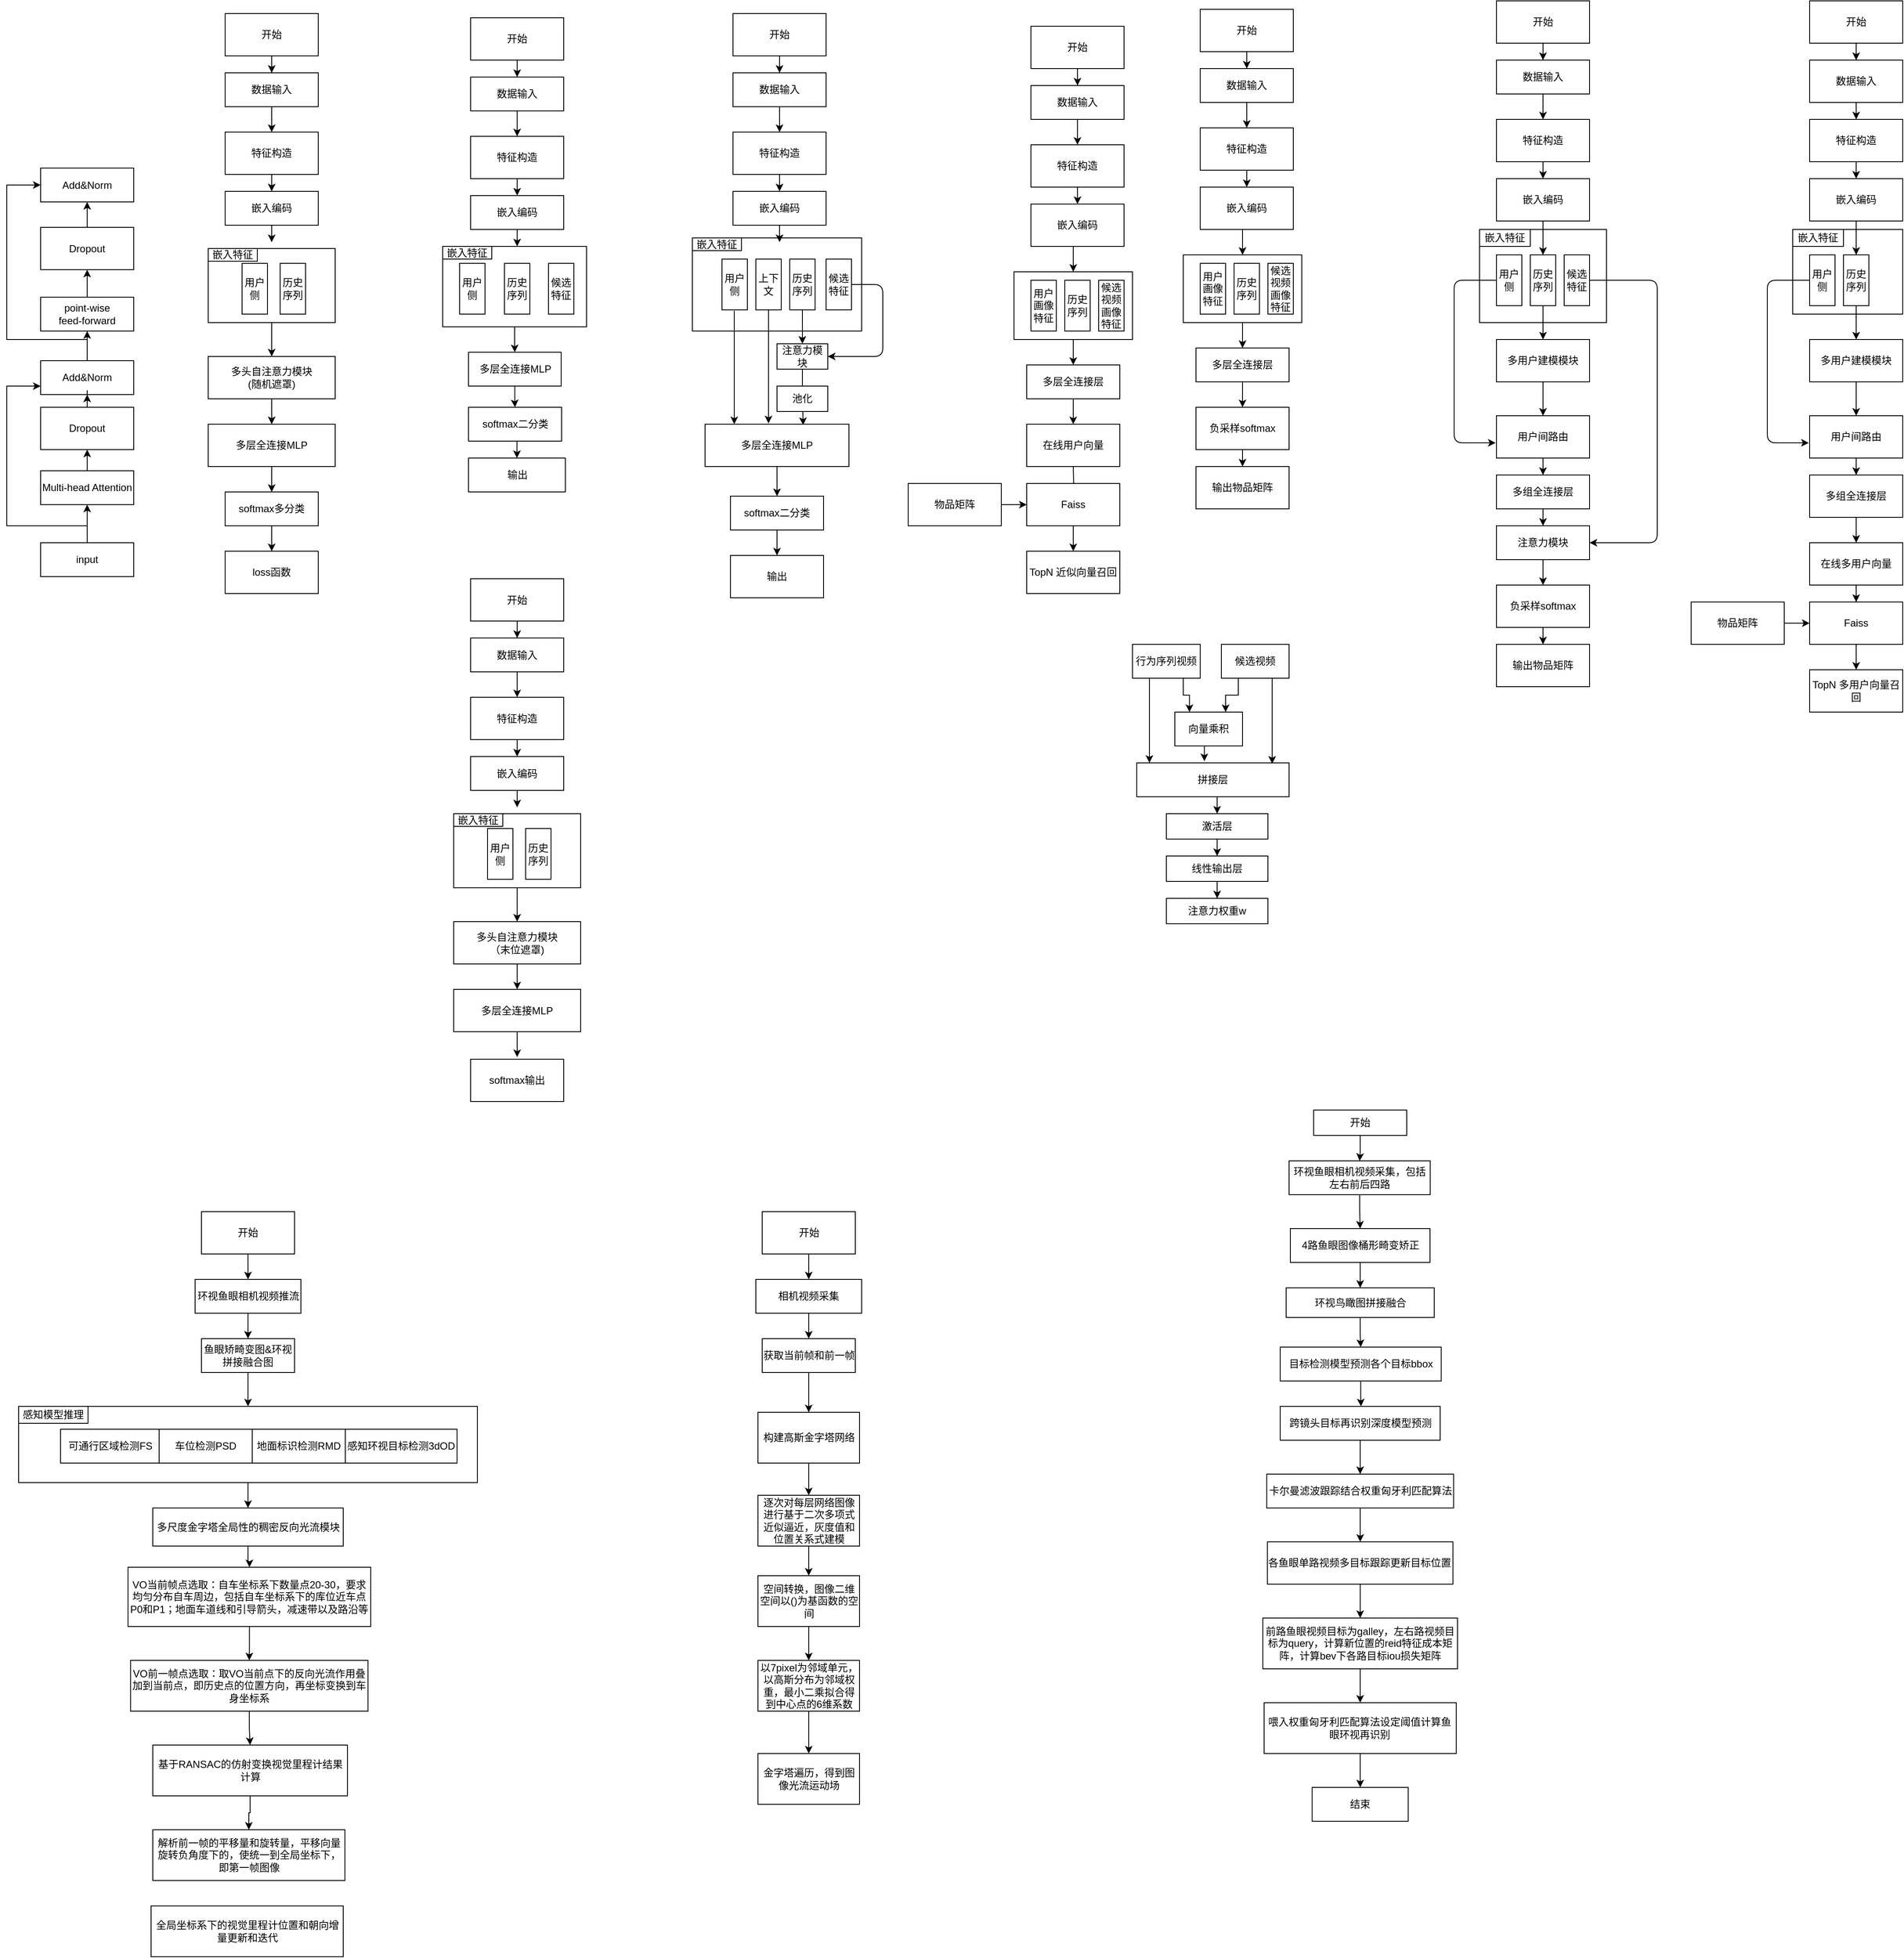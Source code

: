 <mxfile version="19.0.1" type="github">
  <diagram id="kIHqwGlhqWqu5CDYIjrJ" name="Page-1">
    <mxGraphModel dx="3716" dy="1146" grid="1" gridSize="10" guides="1" tooltips="1" connect="1" arrows="1" fold="1" page="1" pageScale="1" pageWidth="827" pageHeight="1169" math="0" shadow="0">
      <root>
        <mxCell id="0" />
        <mxCell id="1" parent="0" />
        <mxCell id="W8ZKWBWc_BNwUwVjPCND-52" value="" style="edgeStyle=orthogonalEdgeStyle;rounded=0;orthogonalLoop=1;jettySize=auto;html=1;fontColor=#000000;" parent="1" source="W8ZKWBWc_BNwUwVjPCND-24" target="W8ZKWBWc_BNwUwVjPCND-32" edge="1">
          <mxGeometry relative="1" as="geometry" />
        </mxCell>
        <mxCell id="W8ZKWBWc_BNwUwVjPCND-24" value="" style="rounded=0;whiteSpace=wrap;html=1;" parent="1" vertex="1">
          <mxGeometry x="-1606" y="1680" width="542" height="90" as="geometry" />
        </mxCell>
        <mxCell id="nO3CZiCc7D_mRMo5f33q-48" value="" style="rounded=0;whiteSpace=wrap;html=1;" parent="1" vertex="1">
          <mxGeometry x="120" y="290" width="150" height="110" as="geometry" />
        </mxCell>
        <mxCell id="nO3CZiCc7D_mRMo5f33q-93" style="edgeStyle=orthogonalEdgeStyle;rounded=0;orthogonalLoop=1;jettySize=auto;html=1;entryX=0.5;entryY=0;entryDx=0;entryDy=0;" parent="1" source="nO3CZiCc7D_mRMo5f33q-1" target="nO3CZiCc7D_mRMo5f33q-4" edge="1">
          <mxGeometry relative="1" as="geometry" />
        </mxCell>
        <mxCell id="nO3CZiCc7D_mRMo5f33q-1" value="开始" style="rounded=0;whiteSpace=wrap;html=1;" parent="1" vertex="1">
          <mxGeometry x="140" y="20" width="110" height="50" as="geometry" />
        </mxCell>
        <mxCell id="nO3CZiCc7D_mRMo5f33q-94" style="edgeStyle=orthogonalEdgeStyle;rounded=0;orthogonalLoop=1;jettySize=auto;html=1;entryX=0.5;entryY=0;entryDx=0;entryDy=0;" parent="1" source="nO3CZiCc7D_mRMo5f33q-4" target="nO3CZiCc7D_mRMo5f33q-5" edge="1">
          <mxGeometry relative="1" as="geometry" />
        </mxCell>
        <mxCell id="nO3CZiCc7D_mRMo5f33q-4" value="数据输入" style="rounded=0;whiteSpace=wrap;html=1;" parent="1" vertex="1">
          <mxGeometry x="140" y="90" width="110" height="40" as="geometry" />
        </mxCell>
        <mxCell id="nO3CZiCc7D_mRMo5f33q-92" style="edgeStyle=orthogonalEdgeStyle;rounded=0;orthogonalLoop=1;jettySize=auto;html=1;exitX=0.5;exitY=1;exitDx=0;exitDy=0;entryX=0.5;entryY=0;entryDx=0;entryDy=0;" parent="1" source="nO3CZiCc7D_mRMo5f33q-5" target="nO3CZiCc7D_mRMo5f33q-6" edge="1">
          <mxGeometry relative="1" as="geometry" />
        </mxCell>
        <mxCell id="nO3CZiCc7D_mRMo5f33q-5" value="特征构造" style="rounded=0;whiteSpace=wrap;html=1;" parent="1" vertex="1">
          <mxGeometry x="140" y="160" width="110" height="50" as="geometry" />
        </mxCell>
        <mxCell id="nO3CZiCc7D_mRMo5f33q-58" style="edgeStyle=orthogonalEdgeStyle;rounded=0;orthogonalLoop=1;jettySize=auto;html=1;exitX=0.5;exitY=1;exitDx=0;exitDy=0;entryX=0.5;entryY=0;entryDx=0;entryDy=0;" parent="1" source="nO3CZiCc7D_mRMo5f33q-6" target="nO3CZiCc7D_mRMo5f33q-46" edge="1">
          <mxGeometry relative="1" as="geometry" />
        </mxCell>
        <mxCell id="nO3CZiCc7D_mRMo5f33q-6" value="嵌入编码" style="rounded=0;whiteSpace=wrap;html=1;" parent="1" vertex="1">
          <mxGeometry x="140" y="230" width="110" height="50" as="geometry" />
        </mxCell>
        <mxCell id="nO3CZiCc7D_mRMo5f33q-12" value="" style="edgeStyle=orthogonalEdgeStyle;rounded=0;orthogonalLoop=1;jettySize=auto;html=1;" parent="1" source="nO3CZiCc7D_mRMo5f33q-7" target="nO3CZiCc7D_mRMo5f33q-11" edge="1">
          <mxGeometry relative="1" as="geometry" />
        </mxCell>
        <mxCell id="nO3CZiCc7D_mRMo5f33q-7" value="多用户建模模块" style="rounded=0;whiteSpace=wrap;html=1;" parent="1" vertex="1">
          <mxGeometry x="140" y="420" width="110" height="50" as="geometry" />
        </mxCell>
        <mxCell id="nO3CZiCc7D_mRMo5f33q-14" value="" style="edgeStyle=orthogonalEdgeStyle;rounded=0;orthogonalLoop=1;jettySize=auto;html=1;" parent="1" source="nO3CZiCc7D_mRMo5f33q-11" target="nO3CZiCc7D_mRMo5f33q-13" edge="1">
          <mxGeometry relative="1" as="geometry" />
        </mxCell>
        <mxCell id="nO3CZiCc7D_mRMo5f33q-11" value="用户间路由" style="rounded=0;whiteSpace=wrap;html=1;" parent="1" vertex="1">
          <mxGeometry x="140" y="510" width="110" height="50" as="geometry" />
        </mxCell>
        <mxCell id="nO3CZiCc7D_mRMo5f33q-96" style="edgeStyle=orthogonalEdgeStyle;rounded=0;orthogonalLoop=1;jettySize=auto;html=1;exitX=0.5;exitY=1;exitDx=0;exitDy=0;entryX=0.5;entryY=0;entryDx=0;entryDy=0;" parent="1" source="nO3CZiCc7D_mRMo5f33q-13" target="nO3CZiCc7D_mRMo5f33q-34" edge="1">
          <mxGeometry relative="1" as="geometry" />
        </mxCell>
        <mxCell id="nO3CZiCc7D_mRMo5f33q-13" value="多组全连接层" style="rounded=0;whiteSpace=wrap;html=1;" parent="1" vertex="1">
          <mxGeometry x="140" y="580" width="110" height="40" as="geometry" />
        </mxCell>
        <mxCell id="nO3CZiCc7D_mRMo5f33q-61" value="" style="edgeStyle=orthogonalEdgeStyle;rounded=0;orthogonalLoop=1;jettySize=auto;html=1;" parent="1" source="nO3CZiCc7D_mRMo5f33q-15" target="nO3CZiCc7D_mRMo5f33q-60" edge="1">
          <mxGeometry relative="1" as="geometry" />
        </mxCell>
        <mxCell id="nO3CZiCc7D_mRMo5f33q-15" value="负采样softmax" style="rounded=0;whiteSpace=wrap;html=1;" parent="1" vertex="1">
          <mxGeometry x="140" y="710" width="110" height="50" as="geometry" />
        </mxCell>
        <mxCell id="nO3CZiCc7D_mRMo5f33q-98" style="edgeStyle=orthogonalEdgeStyle;rounded=0;orthogonalLoop=1;jettySize=auto;html=1;exitX=0.5;exitY=1;exitDx=0;exitDy=0;entryX=0.5;entryY=0;entryDx=0;entryDy=0;" parent="1" source="nO3CZiCc7D_mRMo5f33q-34" target="nO3CZiCc7D_mRMo5f33q-15" edge="1">
          <mxGeometry relative="1" as="geometry" />
        </mxCell>
        <mxCell id="nO3CZiCc7D_mRMo5f33q-34" value="注意力模块" style="rounded=0;whiteSpace=wrap;html=1;" parent="1" vertex="1">
          <mxGeometry x="140" y="640" width="110" height="40" as="geometry" />
        </mxCell>
        <mxCell id="nO3CZiCc7D_mRMo5f33q-45" value="用户侧" style="rounded=0;whiteSpace=wrap;html=1;" parent="1" vertex="1">
          <mxGeometry x="140" y="320" width="30" height="60" as="geometry" />
        </mxCell>
        <mxCell id="nO3CZiCc7D_mRMo5f33q-59" value="" style="edgeStyle=orthogonalEdgeStyle;rounded=0;orthogonalLoop=1;jettySize=auto;html=1;" parent="1" source="nO3CZiCc7D_mRMo5f33q-46" target="nO3CZiCc7D_mRMo5f33q-7" edge="1">
          <mxGeometry relative="1" as="geometry" />
        </mxCell>
        <mxCell id="nO3CZiCc7D_mRMo5f33q-46" value="历史序列" style="rounded=0;whiteSpace=wrap;html=1;" parent="1" vertex="1">
          <mxGeometry x="180" y="320" width="30" height="60" as="geometry" />
        </mxCell>
        <mxCell id="nO3CZiCc7D_mRMo5f33q-47" value="候选特征" style="rounded=0;whiteSpace=wrap;html=1;" parent="1" vertex="1">
          <mxGeometry x="220" y="320" width="30" height="60" as="geometry" />
        </mxCell>
        <mxCell id="nO3CZiCc7D_mRMo5f33q-52" value="嵌入特征" style="rounded=0;whiteSpace=wrap;html=1;" parent="1" vertex="1">
          <mxGeometry x="120" y="290" width="60" height="20" as="geometry" />
        </mxCell>
        <mxCell id="nO3CZiCc7D_mRMo5f33q-56" value="" style="edgeStyle=elbowEdgeStyle;elbow=vertical;endArrow=classic;html=1;exitX=0;exitY=0.5;exitDx=0;exitDy=0;entryX=-0.009;entryY=0.64;entryDx=0;entryDy=0;entryPerimeter=0;" parent="1" source="nO3CZiCc7D_mRMo5f33q-45" target="nO3CZiCc7D_mRMo5f33q-11" edge="1">
          <mxGeometry width="50" height="50" relative="1" as="geometry">
            <mxPoint x="50" y="360" as="sourcePoint" />
            <mxPoint x="120" y="630" as="targetPoint" />
            <Array as="points">
              <mxPoint x="90" y="450" />
              <mxPoint x="90" y="530" />
              <mxPoint x="90" y="480" />
              <mxPoint x="50" y="440" />
            </Array>
          </mxGeometry>
        </mxCell>
        <mxCell id="nO3CZiCc7D_mRMo5f33q-57" value="" style="edgeStyle=elbowEdgeStyle;elbow=vertical;endArrow=classic;html=1;entryX=1;entryY=0.5;entryDx=0;entryDy=0;exitX=1;exitY=0.5;exitDx=0;exitDy=0;" parent="1" source="nO3CZiCc7D_mRMo5f33q-47" target="nO3CZiCc7D_mRMo5f33q-34" edge="1">
          <mxGeometry width="50" height="50" relative="1" as="geometry">
            <mxPoint x="310" y="350" as="sourcePoint" />
            <mxPoint x="360" y="560" as="targetPoint" />
            <Array as="points">
              <mxPoint x="330" y="530" />
              <mxPoint x="100" y="540" />
              <mxPoint x="100" y="490" />
              <mxPoint x="60" y="450" />
            </Array>
          </mxGeometry>
        </mxCell>
        <mxCell id="nO3CZiCc7D_mRMo5f33q-60" value="输出物品矩阵" style="rounded=0;whiteSpace=wrap;html=1;" parent="1" vertex="1">
          <mxGeometry x="140" y="780" width="110" height="50" as="geometry" />
        </mxCell>
        <mxCell id="nO3CZiCc7D_mRMo5f33q-62" value="" style="rounded=0;whiteSpace=wrap;html=1;" parent="1" vertex="1">
          <mxGeometry x="490" y="290" width="130" height="100" as="geometry" />
        </mxCell>
        <mxCell id="nO3CZiCc7D_mRMo5f33q-99" style="edgeStyle=orthogonalEdgeStyle;rounded=0;orthogonalLoop=1;jettySize=auto;html=1;entryX=0.5;entryY=0;entryDx=0;entryDy=0;" parent="1" source="nO3CZiCc7D_mRMo5f33q-64" target="nO3CZiCc7D_mRMo5f33q-66" edge="1">
          <mxGeometry relative="1" as="geometry" />
        </mxCell>
        <mxCell id="nO3CZiCc7D_mRMo5f33q-64" value="开始" style="rounded=0;whiteSpace=wrap;html=1;" parent="1" vertex="1">
          <mxGeometry x="510" y="20" width="110" height="50" as="geometry" />
        </mxCell>
        <mxCell id="nO3CZiCc7D_mRMo5f33q-100" style="edgeStyle=orthogonalEdgeStyle;rounded=0;orthogonalLoop=1;jettySize=auto;html=1;exitX=0.5;exitY=1;exitDx=0;exitDy=0;entryX=0.5;entryY=0;entryDx=0;entryDy=0;" parent="1" source="nO3CZiCc7D_mRMo5f33q-66" target="nO3CZiCc7D_mRMo5f33q-67" edge="1">
          <mxGeometry relative="1" as="geometry" />
        </mxCell>
        <mxCell id="nO3CZiCc7D_mRMo5f33q-66" value="数据输入" style="rounded=0;whiteSpace=wrap;html=1;" parent="1" vertex="1">
          <mxGeometry x="510" y="90" width="110" height="50" as="geometry" />
        </mxCell>
        <mxCell id="nO3CZiCc7D_mRMo5f33q-95" style="edgeStyle=orthogonalEdgeStyle;rounded=0;orthogonalLoop=1;jettySize=auto;html=1;exitX=0.5;exitY=1;exitDx=0;exitDy=0;entryX=0.5;entryY=0;entryDx=0;entryDy=0;" parent="1" source="nO3CZiCc7D_mRMo5f33q-67" target="nO3CZiCc7D_mRMo5f33q-69" edge="1">
          <mxGeometry relative="1" as="geometry" />
        </mxCell>
        <mxCell id="nO3CZiCc7D_mRMo5f33q-67" value="特征构造" style="rounded=0;whiteSpace=wrap;html=1;" parent="1" vertex="1">
          <mxGeometry x="510" y="160" width="110" height="50" as="geometry" />
        </mxCell>
        <mxCell id="nO3CZiCc7D_mRMo5f33q-68" style="edgeStyle=orthogonalEdgeStyle;rounded=0;orthogonalLoop=1;jettySize=auto;html=1;exitX=0.5;exitY=1;exitDx=0;exitDy=0;entryX=0.5;entryY=0;entryDx=0;entryDy=0;" parent="1" source="nO3CZiCc7D_mRMo5f33q-69" target="nO3CZiCc7D_mRMo5f33q-81" edge="1">
          <mxGeometry relative="1" as="geometry" />
        </mxCell>
        <mxCell id="nO3CZiCc7D_mRMo5f33q-69" value="嵌入编码" style="rounded=0;whiteSpace=wrap;html=1;" parent="1" vertex="1">
          <mxGeometry x="510" y="230" width="110" height="50" as="geometry" />
        </mxCell>
        <mxCell id="nO3CZiCc7D_mRMo5f33q-70" value="" style="edgeStyle=orthogonalEdgeStyle;rounded=0;orthogonalLoop=1;jettySize=auto;html=1;" parent="1" source="nO3CZiCc7D_mRMo5f33q-71" target="nO3CZiCc7D_mRMo5f33q-73" edge="1">
          <mxGeometry relative="1" as="geometry" />
        </mxCell>
        <mxCell id="nO3CZiCc7D_mRMo5f33q-71" value="多用户建模模块" style="rounded=0;whiteSpace=wrap;html=1;" parent="1" vertex="1">
          <mxGeometry x="510" y="420" width="110" height="50" as="geometry" />
        </mxCell>
        <mxCell id="nO3CZiCc7D_mRMo5f33q-72" value="" style="edgeStyle=orthogonalEdgeStyle;rounded=0;orthogonalLoop=1;jettySize=auto;html=1;" parent="1" source="nO3CZiCc7D_mRMo5f33q-73" target="nO3CZiCc7D_mRMo5f33q-75" edge="1">
          <mxGeometry relative="1" as="geometry" />
        </mxCell>
        <mxCell id="nO3CZiCc7D_mRMo5f33q-73" value="用户间路由" style="rounded=0;whiteSpace=wrap;html=1;" parent="1" vertex="1">
          <mxGeometry x="510" y="510" width="110" height="50" as="geometry" />
        </mxCell>
        <mxCell id="nO3CZiCc7D_mRMo5f33q-74" value="" style="edgeStyle=orthogonalEdgeStyle;rounded=0;orthogonalLoop=1;jettySize=auto;html=1;" parent="1" source="nO3CZiCc7D_mRMo5f33q-75" target="nO3CZiCc7D_mRMo5f33q-77" edge="1">
          <mxGeometry relative="1" as="geometry" />
        </mxCell>
        <mxCell id="nO3CZiCc7D_mRMo5f33q-75" value="多组全连接层" style="rounded=0;whiteSpace=wrap;html=1;" parent="1" vertex="1">
          <mxGeometry x="510" y="580" width="110" height="50" as="geometry" />
        </mxCell>
        <mxCell id="nO3CZiCc7D_mRMo5f33q-76" value="" style="edgeStyle=orthogonalEdgeStyle;rounded=0;orthogonalLoop=1;jettySize=auto;html=1;" parent="1" source="nO3CZiCc7D_mRMo5f33q-77" target="nO3CZiCc7D_mRMo5f33q-86" edge="1">
          <mxGeometry relative="1" as="geometry" />
        </mxCell>
        <mxCell id="nO3CZiCc7D_mRMo5f33q-77" value="在线多用户向量" style="rounded=0;whiteSpace=wrap;html=1;" parent="1" vertex="1">
          <mxGeometry x="510" y="660" width="110" height="50" as="geometry" />
        </mxCell>
        <mxCell id="nO3CZiCc7D_mRMo5f33q-79" value="用户侧" style="rounded=0;whiteSpace=wrap;html=1;" parent="1" vertex="1">
          <mxGeometry x="510" y="320" width="30" height="60" as="geometry" />
        </mxCell>
        <mxCell id="nO3CZiCc7D_mRMo5f33q-80" value="" style="edgeStyle=orthogonalEdgeStyle;rounded=0;orthogonalLoop=1;jettySize=auto;html=1;" parent="1" source="nO3CZiCc7D_mRMo5f33q-81" target="nO3CZiCc7D_mRMo5f33q-71" edge="1">
          <mxGeometry relative="1" as="geometry" />
        </mxCell>
        <mxCell id="nO3CZiCc7D_mRMo5f33q-81" value="历史序列" style="rounded=0;whiteSpace=wrap;html=1;" parent="1" vertex="1">
          <mxGeometry x="550" y="320" width="30" height="60" as="geometry" />
        </mxCell>
        <mxCell id="nO3CZiCc7D_mRMo5f33q-83" value="嵌入特征" style="rounded=0;whiteSpace=wrap;html=1;" parent="1" vertex="1">
          <mxGeometry x="490" y="290" width="60" height="20" as="geometry" />
        </mxCell>
        <mxCell id="nO3CZiCc7D_mRMo5f33q-84" value="" style="edgeStyle=elbowEdgeStyle;elbow=vertical;endArrow=classic;html=1;exitX=0;exitY=0.5;exitDx=0;exitDy=0;entryX=-0.009;entryY=0.64;entryDx=0;entryDy=0;entryPerimeter=0;" parent="1" source="nO3CZiCc7D_mRMo5f33q-79" target="nO3CZiCc7D_mRMo5f33q-73" edge="1">
          <mxGeometry width="50" height="50" relative="1" as="geometry">
            <mxPoint x="420" y="360" as="sourcePoint" />
            <mxPoint x="490" y="630" as="targetPoint" />
            <Array as="points">
              <mxPoint x="460" y="450" />
              <mxPoint x="460" y="530" />
              <mxPoint x="460" y="480" />
              <mxPoint x="420" y="440" />
            </Array>
          </mxGeometry>
        </mxCell>
        <mxCell id="nO3CZiCc7D_mRMo5f33q-90" value="" style="edgeStyle=orthogonalEdgeStyle;rounded=0;orthogonalLoop=1;jettySize=auto;html=1;" parent="1" source="nO3CZiCc7D_mRMo5f33q-86" target="nO3CZiCc7D_mRMo5f33q-89" edge="1">
          <mxGeometry relative="1" as="geometry" />
        </mxCell>
        <mxCell id="nO3CZiCc7D_mRMo5f33q-86" value="Faiss" style="rounded=0;whiteSpace=wrap;html=1;" parent="1" vertex="1">
          <mxGeometry x="510" y="730" width="110" height="50" as="geometry" />
        </mxCell>
        <mxCell id="nO3CZiCc7D_mRMo5f33q-88" value="" style="edgeStyle=orthogonalEdgeStyle;rounded=0;orthogonalLoop=1;jettySize=auto;html=1;" parent="1" source="nO3CZiCc7D_mRMo5f33q-87" target="nO3CZiCc7D_mRMo5f33q-86" edge="1">
          <mxGeometry relative="1" as="geometry" />
        </mxCell>
        <mxCell id="nO3CZiCc7D_mRMo5f33q-87" value="物品矩阵" style="rounded=0;whiteSpace=wrap;html=1;" parent="1" vertex="1">
          <mxGeometry x="370" y="730" width="110" height="50" as="geometry" />
        </mxCell>
        <mxCell id="nO3CZiCc7D_mRMo5f33q-89" value="TopN 多用户向量召回" style="rounded=0;whiteSpace=wrap;html=1;" parent="1" vertex="1">
          <mxGeometry x="510" y="810" width="110" height="50" as="geometry" />
        </mxCell>
        <mxCell id="nO3CZiCc7D_mRMo5f33q-133" style="edgeStyle=orthogonalEdgeStyle;rounded=0;orthogonalLoop=1;jettySize=auto;html=1;exitX=0.5;exitY=1;exitDx=0;exitDy=0;entryX=0.5;entryY=0;entryDx=0;entryDy=0;" parent="1" target="nO3CZiCc7D_mRMo5f33q-115" edge="1">
          <mxGeometry relative="1" as="geometry">
            <mxPoint x="-165" y="400" as="sourcePoint" />
          </mxGeometry>
        </mxCell>
        <mxCell id="nO3CZiCc7D_mRMo5f33q-101" value="" style="rounded=0;whiteSpace=wrap;html=1;" parent="1" vertex="1">
          <mxGeometry x="-230" y="320" width="140" height="80" as="geometry" />
        </mxCell>
        <mxCell id="nO3CZiCc7D_mRMo5f33q-102" style="edgeStyle=orthogonalEdgeStyle;rounded=0;orthogonalLoop=1;jettySize=auto;html=1;entryX=0.5;entryY=0;entryDx=0;entryDy=0;" parent="1" source="nO3CZiCc7D_mRMo5f33q-103" target="nO3CZiCc7D_mRMo5f33q-105" edge="1">
          <mxGeometry relative="1" as="geometry" />
        </mxCell>
        <mxCell id="nO3CZiCc7D_mRMo5f33q-103" value="开始" style="rounded=0;whiteSpace=wrap;html=1;" parent="1" vertex="1">
          <mxGeometry x="-210" y="30" width="110" height="50" as="geometry" />
        </mxCell>
        <mxCell id="nO3CZiCc7D_mRMo5f33q-104" style="edgeStyle=orthogonalEdgeStyle;rounded=0;orthogonalLoop=1;jettySize=auto;html=1;entryX=0.5;entryY=0;entryDx=0;entryDy=0;" parent="1" source="nO3CZiCc7D_mRMo5f33q-105" target="nO3CZiCc7D_mRMo5f33q-107" edge="1">
          <mxGeometry relative="1" as="geometry" />
        </mxCell>
        <mxCell id="nO3CZiCc7D_mRMo5f33q-105" value="数据输入" style="rounded=0;whiteSpace=wrap;html=1;" parent="1" vertex="1">
          <mxGeometry x="-210" y="100" width="110" height="40" as="geometry" />
        </mxCell>
        <mxCell id="nO3CZiCc7D_mRMo5f33q-106" style="edgeStyle=orthogonalEdgeStyle;rounded=0;orthogonalLoop=1;jettySize=auto;html=1;exitX=0.5;exitY=1;exitDx=0;exitDy=0;entryX=0.5;entryY=0;entryDx=0;entryDy=0;" parent="1" source="nO3CZiCc7D_mRMo5f33q-107" target="nO3CZiCc7D_mRMo5f33q-109" edge="1">
          <mxGeometry relative="1" as="geometry" />
        </mxCell>
        <mxCell id="nO3CZiCc7D_mRMo5f33q-107" value="特征构造" style="rounded=0;whiteSpace=wrap;html=1;" parent="1" vertex="1">
          <mxGeometry x="-210" y="170" width="110" height="50" as="geometry" />
        </mxCell>
        <mxCell id="nO3CZiCc7D_mRMo5f33q-131" style="edgeStyle=orthogonalEdgeStyle;rounded=0;orthogonalLoop=1;jettySize=auto;html=1;exitX=0.5;exitY=1;exitDx=0;exitDy=0;entryX=0.5;entryY=0;entryDx=0;entryDy=0;" parent="1" source="nO3CZiCc7D_mRMo5f33q-109" target="nO3CZiCc7D_mRMo5f33q-101" edge="1">
          <mxGeometry relative="1" as="geometry" />
        </mxCell>
        <mxCell id="nO3CZiCc7D_mRMo5f33q-109" value="嵌入编码" style="rounded=0;whiteSpace=wrap;html=1;" parent="1" vertex="1">
          <mxGeometry x="-210" y="240" width="110" height="50" as="geometry" />
        </mxCell>
        <mxCell id="nO3CZiCc7D_mRMo5f33q-134" style="edgeStyle=orthogonalEdgeStyle;rounded=0;orthogonalLoop=1;jettySize=auto;html=1;exitX=0.5;exitY=1;exitDx=0;exitDy=0;entryX=0.5;entryY=0;entryDx=0;entryDy=0;" parent="1" source="nO3CZiCc7D_mRMo5f33q-115" target="nO3CZiCc7D_mRMo5f33q-117" edge="1">
          <mxGeometry relative="1" as="geometry" />
        </mxCell>
        <mxCell id="nO3CZiCc7D_mRMo5f33q-115" value="多层全连接层" style="rounded=0;whiteSpace=wrap;html=1;" parent="1" vertex="1">
          <mxGeometry x="-215" y="430" width="110" height="40" as="geometry" />
        </mxCell>
        <mxCell id="nO3CZiCc7D_mRMo5f33q-116" value="" style="edgeStyle=orthogonalEdgeStyle;rounded=0;orthogonalLoop=1;jettySize=auto;html=1;" parent="1" source="nO3CZiCc7D_mRMo5f33q-117" target="nO3CZiCc7D_mRMo5f33q-127" edge="1">
          <mxGeometry relative="1" as="geometry" />
        </mxCell>
        <mxCell id="nO3CZiCc7D_mRMo5f33q-117" value="负采样softmax" style="rounded=0;whiteSpace=wrap;html=1;" parent="1" vertex="1">
          <mxGeometry x="-215" y="500" width="110" height="50" as="geometry" />
        </mxCell>
        <mxCell id="nO3CZiCc7D_mRMo5f33q-120" value="用户画像特征" style="rounded=0;whiteSpace=wrap;html=1;" parent="1" vertex="1">
          <mxGeometry x="-210" y="330" width="30" height="60" as="geometry" />
        </mxCell>
        <mxCell id="nO3CZiCc7D_mRMo5f33q-122" value="历史序列" style="rounded=0;whiteSpace=wrap;html=1;" parent="1" vertex="1">
          <mxGeometry x="-170" y="330" width="30" height="60" as="geometry" />
        </mxCell>
        <mxCell id="nO3CZiCc7D_mRMo5f33q-123" value="候选视频画像特征" style="rounded=0;whiteSpace=wrap;html=1;" parent="1" vertex="1">
          <mxGeometry x="-130" y="330" width="30" height="60" as="geometry" />
        </mxCell>
        <mxCell id="nO3CZiCc7D_mRMo5f33q-127" value="输出物品矩阵" style="rounded=0;whiteSpace=wrap;html=1;" parent="1" vertex="1">
          <mxGeometry x="-215" y="570" width="110" height="50" as="geometry" />
        </mxCell>
        <mxCell id="nO3CZiCc7D_mRMo5f33q-135" value="" style="rounded=0;whiteSpace=wrap;html=1;" parent="1" vertex="1">
          <mxGeometry x="-810" y="300" width="200" height="110" as="geometry" />
        </mxCell>
        <mxCell id="nO3CZiCc7D_mRMo5f33q-136" style="edgeStyle=orthogonalEdgeStyle;rounded=0;orthogonalLoop=1;jettySize=auto;html=1;entryX=0.5;entryY=0;entryDx=0;entryDy=0;" parent="1" source="nO3CZiCc7D_mRMo5f33q-137" target="nO3CZiCc7D_mRMo5f33q-139" edge="1">
          <mxGeometry relative="1" as="geometry" />
        </mxCell>
        <mxCell id="nO3CZiCc7D_mRMo5f33q-137" value="开始" style="rounded=0;whiteSpace=wrap;html=1;" parent="1" vertex="1">
          <mxGeometry x="-762" y="35" width="110" height="50" as="geometry" />
        </mxCell>
        <mxCell id="nO3CZiCc7D_mRMo5f33q-138" style="edgeStyle=orthogonalEdgeStyle;rounded=0;orthogonalLoop=1;jettySize=auto;html=1;entryX=0.5;entryY=0;entryDx=0;entryDy=0;" parent="1" source="nO3CZiCc7D_mRMo5f33q-139" target="nO3CZiCc7D_mRMo5f33q-141" edge="1">
          <mxGeometry relative="1" as="geometry" />
        </mxCell>
        <mxCell id="nO3CZiCc7D_mRMo5f33q-139" value="数据输入" style="rounded=0;whiteSpace=wrap;html=1;" parent="1" vertex="1">
          <mxGeometry x="-762" y="105" width="110" height="40" as="geometry" />
        </mxCell>
        <mxCell id="nO3CZiCc7D_mRMo5f33q-140" style="edgeStyle=orthogonalEdgeStyle;rounded=0;orthogonalLoop=1;jettySize=auto;html=1;exitX=0.5;exitY=1;exitDx=0;exitDy=0;entryX=0.5;entryY=0;entryDx=0;entryDy=0;" parent="1" source="nO3CZiCc7D_mRMo5f33q-141" target="nO3CZiCc7D_mRMo5f33q-143" edge="1">
          <mxGeometry relative="1" as="geometry" />
        </mxCell>
        <mxCell id="nO3CZiCc7D_mRMo5f33q-141" value="特征构造" style="rounded=0;whiteSpace=wrap;html=1;" parent="1" vertex="1">
          <mxGeometry x="-762" y="175" width="110" height="50" as="geometry" />
        </mxCell>
        <mxCell id="nO3CZiCc7D_mRMo5f33q-142" style="edgeStyle=orthogonalEdgeStyle;rounded=0;orthogonalLoop=1;jettySize=auto;html=1;exitX=0.5;exitY=1;exitDx=0;exitDy=0;" parent="1" source="nO3CZiCc7D_mRMo5f33q-143" edge="1">
          <mxGeometry relative="1" as="geometry">
            <mxPoint x="-707" y="305" as="targetPoint" />
          </mxGeometry>
        </mxCell>
        <mxCell id="nO3CZiCc7D_mRMo5f33q-143" value="嵌入编码" style="rounded=0;whiteSpace=wrap;html=1;" parent="1" vertex="1">
          <mxGeometry x="-762" y="245" width="110" height="40" as="geometry" />
        </mxCell>
        <mxCell id="nO3CZiCc7D_mRMo5f33q-144" value="" style="edgeStyle=orthogonalEdgeStyle;rounded=0;orthogonalLoop=1;jettySize=auto;html=1;entryX=0.682;entryY=0.02;entryDx=0;entryDy=0;entryPerimeter=0;" parent="1" source="nO3CZiCc7D_mRMo5f33q-145" target="nO3CZiCc7D_mRMo5f33q-147" edge="1">
          <mxGeometry relative="1" as="geometry" />
        </mxCell>
        <mxCell id="nO3CZiCc7D_mRMo5f33q-145" value="注意力模块" style="rounded=0;whiteSpace=wrap;html=1;" parent="1" vertex="1">
          <mxGeometry x="-710" y="425" width="60" height="30" as="geometry" />
        </mxCell>
        <mxCell id="nO3CZiCc7D_mRMo5f33q-171" style="edgeStyle=orthogonalEdgeStyle;rounded=0;orthogonalLoop=1;jettySize=auto;html=1;entryX=0.5;entryY=0;entryDx=0;entryDy=0;" parent="1" source="nO3CZiCc7D_mRMo5f33q-147" target="nO3CZiCc7D_mRMo5f33q-153" edge="1">
          <mxGeometry relative="1" as="geometry" />
        </mxCell>
        <mxCell id="nO3CZiCc7D_mRMo5f33q-147" value="&lt;span&gt;多层全连接MLP&lt;/span&gt;" style="rounded=0;whiteSpace=wrap;html=1;" parent="1" vertex="1">
          <mxGeometry x="-795" y="520" width="170" height="50" as="geometry" />
        </mxCell>
        <mxCell id="nO3CZiCc7D_mRMo5f33q-151" value="输出" style="rounded=0;whiteSpace=wrap;html=1;" parent="1" vertex="1">
          <mxGeometry x="-765" y="675" width="110" height="50" as="geometry" />
        </mxCell>
        <mxCell id="nO3CZiCc7D_mRMo5f33q-152" style="edgeStyle=orthogonalEdgeStyle;rounded=0;orthogonalLoop=1;jettySize=auto;html=1;exitX=0.5;exitY=1;exitDx=0;exitDy=0;entryX=0.5;entryY=0;entryDx=0;entryDy=0;" parent="1" source="nO3CZiCc7D_mRMo5f33q-153" target="nO3CZiCc7D_mRMo5f33q-151" edge="1">
          <mxGeometry relative="1" as="geometry" />
        </mxCell>
        <mxCell id="nO3CZiCc7D_mRMo5f33q-153" value="softmax二分类" style="rounded=0;whiteSpace=wrap;html=1;" parent="1" vertex="1">
          <mxGeometry x="-765" y="605" width="110" height="40" as="geometry" />
        </mxCell>
        <mxCell id="nO3CZiCc7D_mRMo5f33q-154" value="用户侧" style="rounded=0;whiteSpace=wrap;html=1;" parent="1" vertex="1">
          <mxGeometry x="-775" y="325" width="30" height="60" as="geometry" />
        </mxCell>
        <mxCell id="nO3CZiCc7D_mRMo5f33q-155" value="" style="edgeStyle=orthogonalEdgeStyle;rounded=0;orthogonalLoop=1;jettySize=auto;html=1;" parent="1" source="nO3CZiCc7D_mRMo5f33q-156" target="nO3CZiCc7D_mRMo5f33q-145" edge="1">
          <mxGeometry relative="1" as="geometry" />
        </mxCell>
        <mxCell id="nO3CZiCc7D_mRMo5f33q-156" value="历史序列" style="rounded=0;whiteSpace=wrap;html=1;" parent="1" vertex="1">
          <mxGeometry x="-695" y="325" width="30" height="60" as="geometry" />
        </mxCell>
        <mxCell id="nO3CZiCc7D_mRMo5f33q-167" style="edgeStyle=orthogonalEdgeStyle;rounded=0;orthogonalLoop=1;jettySize=auto;html=1;entryX=0.441;entryY=-0.02;entryDx=0;entryDy=0;entryPerimeter=0;" parent="1" source="nO3CZiCc7D_mRMo5f33q-157" target="nO3CZiCc7D_mRMo5f33q-147" edge="1">
          <mxGeometry relative="1" as="geometry" />
        </mxCell>
        <mxCell id="nO3CZiCc7D_mRMo5f33q-157" value="上下文" style="rounded=0;whiteSpace=wrap;html=1;" parent="1" vertex="1">
          <mxGeometry x="-735" y="325" width="30" height="60" as="geometry" />
        </mxCell>
        <mxCell id="nO3CZiCc7D_mRMo5f33q-160" value="" style="edgeStyle=elbowEdgeStyle;elbow=vertical;endArrow=classic;html=1;entryX=1;entryY=0.5;entryDx=0;entryDy=0;exitX=1;exitY=0.5;exitDx=0;exitDy=0;" parent="1" source="nO3CZiCc7D_mRMo5f33q-162" target="nO3CZiCc7D_mRMo5f33q-145" edge="1">
          <mxGeometry width="50" height="50" relative="1" as="geometry">
            <mxPoint x="-605" y="355" as="sourcePoint" />
            <mxPoint x="-555" y="565" as="targetPoint" />
            <Array as="points">
              <mxPoint x="-585" y="535" />
              <mxPoint x="-815" y="545" />
              <mxPoint x="-815" y="495" />
              <mxPoint x="-855" y="455" />
            </Array>
          </mxGeometry>
        </mxCell>
        <mxCell id="nO3CZiCc7D_mRMo5f33q-162" value="候选特征" style="rounded=0;whiteSpace=wrap;html=1;" parent="1" vertex="1">
          <mxGeometry x="-652" y="325" width="30" height="60" as="geometry" />
        </mxCell>
        <mxCell id="nO3CZiCc7D_mRMo5f33q-169" value="池化" style="rounded=0;whiteSpace=wrap;html=1;" parent="1" vertex="1">
          <mxGeometry x="-710" y="475" width="60" height="30" as="geometry" />
        </mxCell>
        <mxCell id="nO3CZiCc7D_mRMo5f33q-172" style="edgeStyle=orthogonalEdgeStyle;rounded=0;orthogonalLoop=1;jettySize=auto;html=1;entryX=0.441;entryY=-0.02;entryDx=0;entryDy=0;entryPerimeter=0;" parent="1" edge="1">
          <mxGeometry relative="1" as="geometry">
            <mxPoint x="-760.5" y="386" as="sourcePoint" />
            <mxPoint x="-760.5" y="520" as="targetPoint" />
          </mxGeometry>
        </mxCell>
        <mxCell id="nO3CZiCc7D_mRMo5f33q-175" value="嵌入特征" style="rounded=0;whiteSpace=wrap;html=1;" parent="1" vertex="1">
          <mxGeometry x="-810" y="300" width="58" height="15" as="geometry" />
        </mxCell>
        <mxCell id="nO3CZiCc7D_mRMo5f33q-276" value="" style="edgeStyle=orthogonalEdgeStyle;rounded=0;orthogonalLoop=1;jettySize=auto;html=1;entryX=0.216;entryY=0;entryDx=0;entryDy=0;entryPerimeter=0;exitX=0.75;exitY=1;exitDx=0;exitDy=0;" parent="1" source="nO3CZiCc7D_mRMo5f33q-274" target="nO3CZiCc7D_mRMo5f33q-275" edge="1">
          <mxGeometry relative="1" as="geometry" />
        </mxCell>
        <mxCell id="nO3CZiCc7D_mRMo5f33q-281" style="edgeStyle=orthogonalEdgeStyle;rounded=0;orthogonalLoop=1;jettySize=auto;html=1;exitX=0.25;exitY=1;exitDx=0;exitDy=0;" parent="1" source="nO3CZiCc7D_mRMo5f33q-274" edge="1">
          <mxGeometry relative="1" as="geometry">
            <mxPoint x="-270" y="920" as="targetPoint" />
          </mxGeometry>
        </mxCell>
        <mxCell id="nO3CZiCc7D_mRMo5f33q-274" value="行为序列视频" style="rounded=0;whiteSpace=wrap;html=1;" parent="1" vertex="1">
          <mxGeometry x="-290" y="780" width="80" height="40" as="geometry" />
        </mxCell>
        <mxCell id="nO3CZiCc7D_mRMo5f33q-287" style="edgeStyle=orthogonalEdgeStyle;rounded=0;orthogonalLoop=1;jettySize=auto;html=1;exitX=0.5;exitY=1;exitDx=0;exitDy=0;entryX=0.444;entryY=-0.05;entryDx=0;entryDy=0;entryPerimeter=0;" parent="1" source="nO3CZiCc7D_mRMo5f33q-275" target="nO3CZiCc7D_mRMo5f33q-277" edge="1">
          <mxGeometry relative="1" as="geometry" />
        </mxCell>
        <mxCell id="nO3CZiCc7D_mRMo5f33q-275" value="向量乘积" style="rounded=0;whiteSpace=wrap;html=1;" parent="1" vertex="1">
          <mxGeometry x="-240" y="860" width="80" height="40" as="geometry" />
        </mxCell>
        <mxCell id="nO3CZiCc7D_mRMo5f33q-288" style="edgeStyle=orthogonalEdgeStyle;rounded=0;orthogonalLoop=1;jettySize=auto;html=1;exitX=0.5;exitY=1;exitDx=0;exitDy=0;entryX=0.5;entryY=0;entryDx=0;entryDy=0;" parent="1" source="nO3CZiCc7D_mRMo5f33q-277" target="nO3CZiCc7D_mRMo5f33q-283" edge="1">
          <mxGeometry relative="1" as="geometry" />
        </mxCell>
        <mxCell id="nO3CZiCc7D_mRMo5f33q-277" value="拼接层" style="rounded=0;whiteSpace=wrap;html=1;" parent="1" vertex="1">
          <mxGeometry x="-285" y="920" width="180" height="40" as="geometry" />
        </mxCell>
        <mxCell id="nO3CZiCc7D_mRMo5f33q-280" style="edgeStyle=orthogonalEdgeStyle;rounded=0;orthogonalLoop=1;jettySize=auto;html=1;exitX=0.25;exitY=1;exitDx=0;exitDy=0;entryX=0.75;entryY=0;entryDx=0;entryDy=0;" parent="1" source="nO3CZiCc7D_mRMo5f33q-279" target="nO3CZiCc7D_mRMo5f33q-275" edge="1">
          <mxGeometry relative="1" as="geometry" />
        </mxCell>
        <mxCell id="nO3CZiCc7D_mRMo5f33q-290" style="edgeStyle=orthogonalEdgeStyle;rounded=0;orthogonalLoop=1;jettySize=auto;html=1;exitX=0.75;exitY=1;exitDx=0;exitDy=0;entryX=0.889;entryY=0.025;entryDx=0;entryDy=0;entryPerimeter=0;" parent="1" source="nO3CZiCc7D_mRMo5f33q-279" target="nO3CZiCc7D_mRMo5f33q-277" edge="1">
          <mxGeometry relative="1" as="geometry" />
        </mxCell>
        <mxCell id="nO3CZiCc7D_mRMo5f33q-279" value="候选视频" style="rounded=0;whiteSpace=wrap;html=1;" parent="1" vertex="1">
          <mxGeometry x="-185" y="780" width="80" height="40" as="geometry" />
        </mxCell>
        <mxCell id="nO3CZiCc7D_mRMo5f33q-289" style="edgeStyle=orthogonalEdgeStyle;rounded=0;orthogonalLoop=1;jettySize=auto;html=1;exitX=0.5;exitY=1;exitDx=0;exitDy=0;entryX=0.5;entryY=0;entryDx=0;entryDy=0;" parent="1" source="nO3CZiCc7D_mRMo5f33q-283" target="nO3CZiCc7D_mRMo5f33q-285" edge="1">
          <mxGeometry relative="1" as="geometry" />
        </mxCell>
        <mxCell id="nO3CZiCc7D_mRMo5f33q-283" value="激活层" style="rounded=0;whiteSpace=wrap;html=1;" parent="1" vertex="1">
          <mxGeometry x="-250" y="980" width="120" height="30" as="geometry" />
        </mxCell>
        <mxCell id="nO3CZiCc7D_mRMo5f33q-292" value="" style="edgeStyle=orthogonalEdgeStyle;rounded=0;orthogonalLoop=1;jettySize=auto;html=1;" parent="1" source="nO3CZiCc7D_mRMo5f33q-285" target="nO3CZiCc7D_mRMo5f33q-291" edge="1">
          <mxGeometry relative="1" as="geometry" />
        </mxCell>
        <mxCell id="nO3CZiCc7D_mRMo5f33q-285" value="线性输出层" style="rounded=0;whiteSpace=wrap;html=1;" parent="1" vertex="1">
          <mxGeometry x="-250" y="1030" width="120" height="30" as="geometry" />
        </mxCell>
        <mxCell id="nO3CZiCc7D_mRMo5f33q-291" value="注意力权重w" style="rounded=0;whiteSpace=wrap;html=1;" parent="1" vertex="1">
          <mxGeometry x="-250" y="1080" width="120" height="30" as="geometry" />
        </mxCell>
        <mxCell id="nO3CZiCc7D_mRMo5f33q-293" style="edgeStyle=orthogonalEdgeStyle;rounded=0;orthogonalLoop=1;jettySize=auto;html=1;exitX=0.5;exitY=1;exitDx=0;exitDy=0;entryX=0.5;entryY=0;entryDx=0;entryDy=0;" parent="1" target="nO3CZiCc7D_mRMo5f33q-304" edge="1">
          <mxGeometry relative="1" as="geometry">
            <mxPoint x="-365" y="420" as="sourcePoint" />
          </mxGeometry>
        </mxCell>
        <mxCell id="nO3CZiCc7D_mRMo5f33q-294" value="" style="rounded=0;whiteSpace=wrap;html=1;" parent="1" vertex="1">
          <mxGeometry x="-430" y="340" width="140" height="80" as="geometry" />
        </mxCell>
        <mxCell id="nO3CZiCc7D_mRMo5f33q-295" style="edgeStyle=orthogonalEdgeStyle;rounded=0;orthogonalLoop=1;jettySize=auto;html=1;entryX=0.5;entryY=0;entryDx=0;entryDy=0;" parent="1" source="nO3CZiCc7D_mRMo5f33q-296" target="nO3CZiCc7D_mRMo5f33q-298" edge="1">
          <mxGeometry relative="1" as="geometry" />
        </mxCell>
        <mxCell id="nO3CZiCc7D_mRMo5f33q-296" value="开始" style="rounded=0;whiteSpace=wrap;html=1;" parent="1" vertex="1">
          <mxGeometry x="-410" y="50" width="110" height="50" as="geometry" />
        </mxCell>
        <mxCell id="nO3CZiCc7D_mRMo5f33q-297" style="edgeStyle=orthogonalEdgeStyle;rounded=0;orthogonalLoop=1;jettySize=auto;html=1;entryX=0.5;entryY=0;entryDx=0;entryDy=0;" parent="1" source="nO3CZiCc7D_mRMo5f33q-298" target="nO3CZiCc7D_mRMo5f33q-300" edge="1">
          <mxGeometry relative="1" as="geometry" />
        </mxCell>
        <mxCell id="nO3CZiCc7D_mRMo5f33q-298" value="数据输入" style="rounded=0;whiteSpace=wrap;html=1;" parent="1" vertex="1">
          <mxGeometry x="-410" y="120" width="110" height="40" as="geometry" />
        </mxCell>
        <mxCell id="nO3CZiCc7D_mRMo5f33q-299" style="edgeStyle=orthogonalEdgeStyle;rounded=0;orthogonalLoop=1;jettySize=auto;html=1;exitX=0.5;exitY=1;exitDx=0;exitDy=0;entryX=0.5;entryY=0;entryDx=0;entryDy=0;" parent="1" source="nO3CZiCc7D_mRMo5f33q-300" target="nO3CZiCc7D_mRMo5f33q-302" edge="1">
          <mxGeometry relative="1" as="geometry" />
        </mxCell>
        <mxCell id="nO3CZiCc7D_mRMo5f33q-300" value="特征构造" style="rounded=0;whiteSpace=wrap;html=1;" parent="1" vertex="1">
          <mxGeometry x="-410" y="190" width="110" height="50" as="geometry" />
        </mxCell>
        <mxCell id="nO3CZiCc7D_mRMo5f33q-301" style="edgeStyle=orthogonalEdgeStyle;rounded=0;orthogonalLoop=1;jettySize=auto;html=1;exitX=0.5;exitY=1;exitDx=0;exitDy=0;entryX=0.5;entryY=0;entryDx=0;entryDy=0;" parent="1" source="nO3CZiCc7D_mRMo5f33q-302" target="nO3CZiCc7D_mRMo5f33q-294" edge="1">
          <mxGeometry relative="1" as="geometry" />
        </mxCell>
        <mxCell id="nO3CZiCc7D_mRMo5f33q-302" value="嵌入编码" style="rounded=0;whiteSpace=wrap;html=1;" parent="1" vertex="1">
          <mxGeometry x="-410" y="260" width="110" height="50" as="geometry" />
        </mxCell>
        <mxCell id="nO3CZiCc7D_mRMo5f33q-303" style="edgeStyle=orthogonalEdgeStyle;rounded=0;orthogonalLoop=1;jettySize=auto;html=1;exitX=0.5;exitY=1;exitDx=0;exitDy=0;entryX=0.5;entryY=0;entryDx=0;entryDy=0;" parent="1" source="nO3CZiCc7D_mRMo5f33q-304" edge="1">
          <mxGeometry relative="1" as="geometry">
            <mxPoint x="-360" y="520" as="targetPoint" />
          </mxGeometry>
        </mxCell>
        <mxCell id="nO3CZiCc7D_mRMo5f33q-304" value="多层全连接层" style="rounded=0;whiteSpace=wrap;html=1;" parent="1" vertex="1">
          <mxGeometry x="-415" y="450" width="110" height="40" as="geometry" />
        </mxCell>
        <mxCell id="nO3CZiCc7D_mRMo5f33q-307" value="用户画像特征" style="rounded=0;whiteSpace=wrap;html=1;" parent="1" vertex="1">
          <mxGeometry x="-410" y="350" width="30" height="60" as="geometry" />
        </mxCell>
        <mxCell id="nO3CZiCc7D_mRMo5f33q-308" value="历史序列" style="rounded=0;whiteSpace=wrap;html=1;" parent="1" vertex="1">
          <mxGeometry x="-370" y="350" width="30" height="60" as="geometry" />
        </mxCell>
        <mxCell id="nO3CZiCc7D_mRMo5f33q-309" value="候选视频画像特征" style="rounded=0;whiteSpace=wrap;html=1;" parent="1" vertex="1">
          <mxGeometry x="-330" y="350" width="30" height="60" as="geometry" />
        </mxCell>
        <mxCell id="nO3CZiCc7D_mRMo5f33q-311" value="" style="edgeStyle=orthogonalEdgeStyle;rounded=0;orthogonalLoop=1;jettySize=auto;html=1;" parent="1" target="nO3CZiCc7D_mRMo5f33q-313" edge="1">
          <mxGeometry relative="1" as="geometry">
            <mxPoint x="-360" y="570" as="sourcePoint" />
          </mxGeometry>
        </mxCell>
        <mxCell id="nO3CZiCc7D_mRMo5f33q-312" value="" style="edgeStyle=orthogonalEdgeStyle;rounded=0;orthogonalLoop=1;jettySize=auto;html=1;" parent="1" source="nO3CZiCc7D_mRMo5f33q-313" target="nO3CZiCc7D_mRMo5f33q-316" edge="1">
          <mxGeometry relative="1" as="geometry" />
        </mxCell>
        <mxCell id="nO3CZiCc7D_mRMo5f33q-313" value="Faiss" style="rounded=0;whiteSpace=wrap;html=1;" parent="1" vertex="1">
          <mxGeometry x="-415" y="590" width="110" height="50" as="geometry" />
        </mxCell>
        <mxCell id="nO3CZiCc7D_mRMo5f33q-314" value="" style="edgeStyle=orthogonalEdgeStyle;rounded=0;orthogonalLoop=1;jettySize=auto;html=1;" parent="1" source="nO3CZiCc7D_mRMo5f33q-315" target="nO3CZiCc7D_mRMo5f33q-313" edge="1">
          <mxGeometry relative="1" as="geometry" />
        </mxCell>
        <mxCell id="nO3CZiCc7D_mRMo5f33q-315" value="物品矩阵" style="rounded=0;whiteSpace=wrap;html=1;" parent="1" vertex="1">
          <mxGeometry x="-555" y="590" width="110" height="50" as="geometry" />
        </mxCell>
        <mxCell id="nO3CZiCc7D_mRMo5f33q-316" value="TopN 近似向量召回" style="rounded=0;whiteSpace=wrap;html=1;" parent="1" vertex="1">
          <mxGeometry x="-415" y="670" width="110" height="50" as="geometry" />
        </mxCell>
        <mxCell id="nO3CZiCc7D_mRMo5f33q-317" value="在线用户向量" style="rounded=0;whiteSpace=wrap;html=1;" parent="1" vertex="1">
          <mxGeometry x="-415" y="520" width="110" height="50" as="geometry" />
        </mxCell>
        <mxCell id="nO3CZiCc7D_mRMo5f33q-346" style="edgeStyle=orthogonalEdgeStyle;rounded=0;orthogonalLoop=1;jettySize=auto;html=1;entryX=0.5;entryY=0;entryDx=0;entryDy=0;" parent="1" source="nO3CZiCc7D_mRMo5f33q-318" target="nO3CZiCc7D_mRMo5f33q-330" edge="1">
          <mxGeometry relative="1" as="geometry" />
        </mxCell>
        <mxCell id="nO3CZiCc7D_mRMo5f33q-318" value="" style="rounded=0;whiteSpace=wrap;html=1;" parent="1" vertex="1">
          <mxGeometry x="-1105" y="310" width="170" height="95" as="geometry" />
        </mxCell>
        <mxCell id="nO3CZiCc7D_mRMo5f33q-319" style="edgeStyle=orthogonalEdgeStyle;rounded=0;orthogonalLoop=1;jettySize=auto;html=1;entryX=0.5;entryY=0;entryDx=0;entryDy=0;" parent="1" source="nO3CZiCc7D_mRMo5f33q-320" target="nO3CZiCc7D_mRMo5f33q-322" edge="1">
          <mxGeometry relative="1" as="geometry" />
        </mxCell>
        <mxCell id="nO3CZiCc7D_mRMo5f33q-320" value="开始" style="rounded=0;whiteSpace=wrap;html=1;" parent="1" vertex="1">
          <mxGeometry x="-1072" y="40" width="110" height="50" as="geometry" />
        </mxCell>
        <mxCell id="nO3CZiCc7D_mRMo5f33q-321" style="edgeStyle=orthogonalEdgeStyle;rounded=0;orthogonalLoop=1;jettySize=auto;html=1;entryX=0.5;entryY=0;entryDx=0;entryDy=0;" parent="1" source="nO3CZiCc7D_mRMo5f33q-322" target="nO3CZiCc7D_mRMo5f33q-324" edge="1">
          <mxGeometry relative="1" as="geometry" />
        </mxCell>
        <mxCell id="nO3CZiCc7D_mRMo5f33q-322" value="数据输入" style="rounded=0;whiteSpace=wrap;html=1;" parent="1" vertex="1">
          <mxGeometry x="-1072" y="110" width="110" height="40" as="geometry" />
        </mxCell>
        <mxCell id="nO3CZiCc7D_mRMo5f33q-323" style="edgeStyle=orthogonalEdgeStyle;rounded=0;orthogonalLoop=1;jettySize=auto;html=1;exitX=0.5;exitY=1;exitDx=0;exitDy=0;entryX=0.5;entryY=0;entryDx=0;entryDy=0;" parent="1" source="nO3CZiCc7D_mRMo5f33q-324" target="nO3CZiCc7D_mRMo5f33q-326" edge="1">
          <mxGeometry relative="1" as="geometry" />
        </mxCell>
        <mxCell id="nO3CZiCc7D_mRMo5f33q-324" value="特征构造" style="rounded=0;whiteSpace=wrap;html=1;" parent="1" vertex="1">
          <mxGeometry x="-1072" y="180" width="110" height="50" as="geometry" />
        </mxCell>
        <mxCell id="nO3CZiCc7D_mRMo5f33q-325" style="edgeStyle=orthogonalEdgeStyle;rounded=0;orthogonalLoop=1;jettySize=auto;html=1;exitX=0.5;exitY=1;exitDx=0;exitDy=0;" parent="1" source="nO3CZiCc7D_mRMo5f33q-326" edge="1">
          <mxGeometry relative="1" as="geometry">
            <mxPoint x="-1017" y="310" as="targetPoint" />
          </mxGeometry>
        </mxCell>
        <mxCell id="nO3CZiCc7D_mRMo5f33q-326" value="嵌入编码" style="rounded=0;whiteSpace=wrap;html=1;" parent="1" vertex="1">
          <mxGeometry x="-1072" y="250" width="110" height="40" as="geometry" />
        </mxCell>
        <mxCell id="nO3CZiCc7D_mRMo5f33q-329" style="edgeStyle=orthogonalEdgeStyle;rounded=0;orthogonalLoop=1;jettySize=auto;html=1;entryX=0.5;entryY=0;entryDx=0;entryDy=0;" parent="1" source="nO3CZiCc7D_mRMo5f33q-330" target="nO3CZiCc7D_mRMo5f33q-333" edge="1">
          <mxGeometry relative="1" as="geometry" />
        </mxCell>
        <mxCell id="nO3CZiCc7D_mRMo5f33q-330" value="&lt;span&gt;多层全连接MLP&lt;/span&gt;" style="rounded=0;whiteSpace=wrap;html=1;" parent="1" vertex="1">
          <mxGeometry x="-1074.5" y="435" width="109.5" height="40" as="geometry" />
        </mxCell>
        <mxCell id="nO3CZiCc7D_mRMo5f33q-331" value="输出" style="rounded=0;whiteSpace=wrap;html=1;" parent="1" vertex="1">
          <mxGeometry x="-1074.5" y="560" width="114.5" height="40" as="geometry" />
        </mxCell>
        <mxCell id="nO3CZiCc7D_mRMo5f33q-332" style="edgeStyle=orthogonalEdgeStyle;rounded=0;orthogonalLoop=1;jettySize=auto;html=1;exitX=0.5;exitY=1;exitDx=0;exitDy=0;entryX=0.5;entryY=0;entryDx=0;entryDy=0;" parent="1" source="nO3CZiCc7D_mRMo5f33q-333" target="nO3CZiCc7D_mRMo5f33q-331" edge="1">
          <mxGeometry relative="1" as="geometry" />
        </mxCell>
        <mxCell id="nO3CZiCc7D_mRMo5f33q-333" value="softmax二分类" style="rounded=0;whiteSpace=wrap;html=1;" parent="1" vertex="1">
          <mxGeometry x="-1074.5" y="500" width="110" height="40" as="geometry" />
        </mxCell>
        <mxCell id="nO3CZiCc7D_mRMo5f33q-334" value="用户侧" style="rounded=0;whiteSpace=wrap;html=1;" parent="1" vertex="1">
          <mxGeometry x="-1085" y="330" width="30" height="60" as="geometry" />
        </mxCell>
        <mxCell id="nO3CZiCc7D_mRMo5f33q-336" value="历史序列" style="rounded=0;whiteSpace=wrap;html=1;" parent="1" vertex="1">
          <mxGeometry x="-1032" y="330" width="30" height="60" as="geometry" />
        </mxCell>
        <mxCell id="nO3CZiCc7D_mRMo5f33q-340" value="候选特征" style="rounded=0;whiteSpace=wrap;html=1;" parent="1" vertex="1">
          <mxGeometry x="-980" y="330" width="30" height="60" as="geometry" />
        </mxCell>
        <mxCell id="nO3CZiCc7D_mRMo5f33q-343" value="嵌入特征" style="rounded=0;whiteSpace=wrap;html=1;" parent="1" vertex="1">
          <mxGeometry x="-1105" y="310" width="58" height="15" as="geometry" />
        </mxCell>
        <mxCell id="teVS5_G8p5La1gkVhsoy-33" style="edgeStyle=orthogonalEdgeStyle;rounded=0;orthogonalLoop=1;jettySize=auto;html=1;exitX=0.5;exitY=1;exitDx=0;exitDy=0;entryX=0.5;entryY=0;entryDx=0;entryDy=0;" parent="1" source="teVS5_G8p5La1gkVhsoy-1" target="teVS5_G8p5La1gkVhsoy-11" edge="1">
          <mxGeometry relative="1" as="geometry" />
        </mxCell>
        <mxCell id="teVS5_G8p5La1gkVhsoy-1" value="" style="rounded=0;whiteSpace=wrap;html=1;" parent="1" vertex="1">
          <mxGeometry x="-1382" y="312.5" width="150" height="87.5" as="geometry" />
        </mxCell>
        <mxCell id="teVS5_G8p5La1gkVhsoy-2" style="edgeStyle=orthogonalEdgeStyle;rounded=0;orthogonalLoop=1;jettySize=auto;html=1;entryX=0.5;entryY=0;entryDx=0;entryDy=0;" parent="1" source="teVS5_G8p5La1gkVhsoy-3" target="teVS5_G8p5La1gkVhsoy-5" edge="1">
          <mxGeometry relative="1" as="geometry" />
        </mxCell>
        <mxCell id="teVS5_G8p5La1gkVhsoy-3" value="开始" style="rounded=0;whiteSpace=wrap;html=1;" parent="1" vertex="1">
          <mxGeometry x="-1362" y="35" width="110" height="50" as="geometry" />
        </mxCell>
        <mxCell id="teVS5_G8p5La1gkVhsoy-4" style="edgeStyle=orthogonalEdgeStyle;rounded=0;orthogonalLoop=1;jettySize=auto;html=1;entryX=0.5;entryY=0;entryDx=0;entryDy=0;" parent="1" source="teVS5_G8p5La1gkVhsoy-5" target="teVS5_G8p5La1gkVhsoy-7" edge="1">
          <mxGeometry relative="1" as="geometry" />
        </mxCell>
        <mxCell id="teVS5_G8p5La1gkVhsoy-5" value="数据输入" style="rounded=0;whiteSpace=wrap;html=1;" parent="1" vertex="1">
          <mxGeometry x="-1362" y="105" width="110" height="40" as="geometry" />
        </mxCell>
        <mxCell id="teVS5_G8p5La1gkVhsoy-6" style="edgeStyle=orthogonalEdgeStyle;rounded=0;orthogonalLoop=1;jettySize=auto;html=1;exitX=0.5;exitY=1;exitDx=0;exitDy=0;entryX=0.5;entryY=0;entryDx=0;entryDy=0;" parent="1" source="teVS5_G8p5La1gkVhsoy-7" target="teVS5_G8p5La1gkVhsoy-9" edge="1">
          <mxGeometry relative="1" as="geometry" />
        </mxCell>
        <mxCell id="teVS5_G8p5La1gkVhsoy-7" value="特征构造" style="rounded=0;whiteSpace=wrap;html=1;" parent="1" vertex="1">
          <mxGeometry x="-1362" y="175" width="110" height="50" as="geometry" />
        </mxCell>
        <mxCell id="teVS5_G8p5La1gkVhsoy-8" style="edgeStyle=orthogonalEdgeStyle;rounded=0;orthogonalLoop=1;jettySize=auto;html=1;exitX=0.5;exitY=1;exitDx=0;exitDy=0;" parent="1" source="teVS5_G8p5La1gkVhsoy-9" edge="1">
          <mxGeometry relative="1" as="geometry">
            <mxPoint x="-1307" y="305" as="targetPoint" />
          </mxGeometry>
        </mxCell>
        <mxCell id="teVS5_G8p5La1gkVhsoy-9" value="嵌入编码" style="rounded=0;whiteSpace=wrap;html=1;" parent="1" vertex="1">
          <mxGeometry x="-1362" y="245" width="110" height="40" as="geometry" />
        </mxCell>
        <mxCell id="teVS5_G8p5La1gkVhsoy-34" style="edgeStyle=orthogonalEdgeStyle;rounded=0;orthogonalLoop=1;jettySize=auto;html=1;exitX=0.5;exitY=1;exitDx=0;exitDy=0;entryX=0.5;entryY=0;entryDx=0;entryDy=0;" parent="1" source="teVS5_G8p5La1gkVhsoy-11" target="teVS5_G8p5La1gkVhsoy-13" edge="1">
          <mxGeometry relative="1" as="geometry" />
        </mxCell>
        <mxCell id="teVS5_G8p5La1gkVhsoy-11" value="多头自注意力模块&lt;br&gt;(随机遮罩)" style="rounded=0;whiteSpace=wrap;html=1;" parent="1" vertex="1">
          <mxGeometry x="-1382" y="440" width="150" height="50" as="geometry" />
        </mxCell>
        <mxCell id="teVS5_G8p5La1gkVhsoy-12" style="edgeStyle=orthogonalEdgeStyle;rounded=0;orthogonalLoop=1;jettySize=auto;html=1;entryX=0.5;entryY=0;entryDx=0;entryDy=0;" parent="1" source="teVS5_G8p5La1gkVhsoy-13" target="teVS5_G8p5La1gkVhsoy-16" edge="1">
          <mxGeometry relative="1" as="geometry" />
        </mxCell>
        <mxCell id="teVS5_G8p5La1gkVhsoy-13" value="&lt;span&gt;多层全连接MLP&lt;/span&gt;" style="rounded=0;whiteSpace=wrap;html=1;" parent="1" vertex="1">
          <mxGeometry x="-1382" y="520" width="150" height="50" as="geometry" />
        </mxCell>
        <mxCell id="teVS5_G8p5La1gkVhsoy-14" value="loss函数" style="rounded=0;whiteSpace=wrap;html=1;" parent="1" vertex="1">
          <mxGeometry x="-1362" y="670" width="110" height="50" as="geometry" />
        </mxCell>
        <mxCell id="teVS5_G8p5La1gkVhsoy-15" style="edgeStyle=orthogonalEdgeStyle;rounded=0;orthogonalLoop=1;jettySize=auto;html=1;exitX=0.5;exitY=1;exitDx=0;exitDy=0;entryX=0.5;entryY=0;entryDx=0;entryDy=0;" parent="1" source="teVS5_G8p5La1gkVhsoy-16" target="teVS5_G8p5La1gkVhsoy-14" edge="1">
          <mxGeometry relative="1" as="geometry" />
        </mxCell>
        <mxCell id="teVS5_G8p5La1gkVhsoy-16" value="softmax多分类" style="rounded=0;whiteSpace=wrap;html=1;" parent="1" vertex="1">
          <mxGeometry x="-1362" y="600" width="110" height="40" as="geometry" />
        </mxCell>
        <mxCell id="teVS5_G8p5La1gkVhsoy-17" value="用户侧" style="rounded=0;whiteSpace=wrap;html=1;" parent="1" vertex="1">
          <mxGeometry x="-1342" y="330" width="30" height="60" as="geometry" />
        </mxCell>
        <mxCell id="teVS5_G8p5La1gkVhsoy-19" value="历史序列" style="rounded=0;whiteSpace=wrap;html=1;" parent="1" vertex="1">
          <mxGeometry x="-1297" y="330" width="30" height="60" as="geometry" />
        </mxCell>
        <mxCell id="teVS5_G8p5La1gkVhsoy-26" value="嵌入特征" style="rounded=0;whiteSpace=wrap;html=1;" parent="1" vertex="1">
          <mxGeometry x="-1382" y="312.5" width="58" height="15" as="geometry" />
        </mxCell>
        <mxCell id="teVS5_G8p5La1gkVhsoy-37" value="Add&amp;amp;Norm" style="rounded=0;whiteSpace=wrap;html=1;" parent="1" vertex="1">
          <mxGeometry x="-1580" y="217.5" width="110" height="40" as="geometry" />
        </mxCell>
        <mxCell id="teVS5_G8p5La1gkVhsoy-51" value="" style="edgeStyle=orthogonalEdgeStyle;rounded=0;orthogonalLoop=1;jettySize=auto;html=1;" parent="1" source="teVS5_G8p5La1gkVhsoy-39" target="teVS5_G8p5La1gkVhsoy-37" edge="1">
          <mxGeometry relative="1" as="geometry" />
        </mxCell>
        <mxCell id="teVS5_G8p5La1gkVhsoy-39" value="Dropout" style="rounded=0;whiteSpace=wrap;html=1;" parent="1" vertex="1">
          <mxGeometry x="-1580" y="287.5" width="110" height="50" as="geometry" />
        </mxCell>
        <mxCell id="teVS5_G8p5La1gkVhsoy-54" value="" style="edgeStyle=orthogonalEdgeStyle;rounded=0;orthogonalLoop=1;jettySize=auto;html=1;" parent="1" source="teVS5_G8p5La1gkVhsoy-40" target="teVS5_G8p5La1gkVhsoy-39" edge="1">
          <mxGeometry relative="1" as="geometry" />
        </mxCell>
        <mxCell id="teVS5_G8p5La1gkVhsoy-40" value="point-wise &lt;br&gt;feed-forward" style="rounded=0;whiteSpace=wrap;html=1;" parent="1" vertex="1">
          <mxGeometry x="-1580" y="370" width="110" height="40" as="geometry" />
        </mxCell>
        <mxCell id="teVS5_G8p5La1gkVhsoy-50" value="" style="edgeStyle=orthogonalEdgeStyle;rounded=0;orthogonalLoop=1;jettySize=auto;html=1;" parent="1" source="teVS5_G8p5La1gkVhsoy-42" target="teVS5_G8p5La1gkVhsoy-40" edge="1">
          <mxGeometry relative="1" as="geometry" />
        </mxCell>
        <mxCell id="teVS5_G8p5La1gkVhsoy-56" style="edgeStyle=orthogonalEdgeStyle;rounded=0;orthogonalLoop=1;jettySize=auto;html=1;entryX=0;entryY=0.5;entryDx=0;entryDy=0;" parent="1" source="teVS5_G8p5La1gkVhsoy-42" target="teVS5_G8p5La1gkVhsoy-37" edge="1">
          <mxGeometry relative="1" as="geometry">
            <mxPoint x="-1630" y="230" as="targetPoint" />
            <Array as="points">
              <mxPoint x="-1525" y="420" />
              <mxPoint x="-1620" y="420" />
              <mxPoint x="-1620" y="238" />
            </Array>
          </mxGeometry>
        </mxCell>
        <mxCell id="teVS5_G8p5La1gkVhsoy-42" value="Add&amp;amp;Norm" style="rounded=0;whiteSpace=wrap;html=1;" parent="1" vertex="1">
          <mxGeometry x="-1580" y="445" width="110" height="40" as="geometry" />
        </mxCell>
        <mxCell id="teVS5_G8p5La1gkVhsoy-49" value="" style="edgeStyle=orthogonalEdgeStyle;rounded=0;orthogonalLoop=1;jettySize=auto;html=1;" parent="1" source="teVS5_G8p5La1gkVhsoy-44" target="teVS5_G8p5La1gkVhsoy-42" edge="1">
          <mxGeometry relative="1" as="geometry" />
        </mxCell>
        <mxCell id="teVS5_G8p5La1gkVhsoy-44" value="Dropout" style="rounded=0;whiteSpace=wrap;html=1;" parent="1" vertex="1">
          <mxGeometry x="-1580" y="500" width="110" height="50" as="geometry" />
        </mxCell>
        <mxCell id="teVS5_G8p5La1gkVhsoy-53" value="" style="edgeStyle=orthogonalEdgeStyle;rounded=0;orthogonalLoop=1;jettySize=auto;html=1;" parent="1" source="teVS5_G8p5La1gkVhsoy-45" target="teVS5_G8p5La1gkVhsoy-44" edge="1">
          <mxGeometry relative="1" as="geometry" />
        </mxCell>
        <mxCell id="teVS5_G8p5La1gkVhsoy-45" value="Multi-head Attention" style="rounded=0;whiteSpace=wrap;html=1;" parent="1" vertex="1">
          <mxGeometry x="-1580" y="575" width="110" height="40" as="geometry" />
        </mxCell>
        <mxCell id="teVS5_G8p5La1gkVhsoy-48" value="" style="edgeStyle=orthogonalEdgeStyle;rounded=0;orthogonalLoop=1;jettySize=auto;html=1;" parent="1" source="teVS5_G8p5La1gkVhsoy-47" target="teVS5_G8p5La1gkVhsoy-45" edge="1">
          <mxGeometry relative="1" as="geometry" />
        </mxCell>
        <mxCell id="teVS5_G8p5La1gkVhsoy-55" style="edgeStyle=orthogonalEdgeStyle;rounded=0;orthogonalLoop=1;jettySize=auto;html=1;entryX=0;entryY=0.75;entryDx=0;entryDy=0;" parent="1" source="teVS5_G8p5La1gkVhsoy-47" target="teVS5_G8p5La1gkVhsoy-42" edge="1">
          <mxGeometry relative="1" as="geometry">
            <mxPoint x="-1610" y="440" as="targetPoint" />
            <Array as="points">
              <mxPoint x="-1525" y="640" />
              <mxPoint x="-1620" y="640" />
              <mxPoint x="-1620" y="475" />
            </Array>
          </mxGeometry>
        </mxCell>
        <mxCell id="teVS5_G8p5La1gkVhsoy-47" value="input" style="rounded=0;whiteSpace=wrap;html=1;" parent="1" vertex="1">
          <mxGeometry x="-1580" y="660" width="110" height="40" as="geometry" />
        </mxCell>
        <mxCell id="teVS5_G8p5La1gkVhsoy-57" style="edgeStyle=orthogonalEdgeStyle;rounded=0;orthogonalLoop=1;jettySize=auto;html=1;exitX=0.5;exitY=1;exitDx=0;exitDy=0;entryX=0.5;entryY=0;entryDx=0;entryDy=0;" parent="1" source="teVS5_G8p5La1gkVhsoy-58" target="teVS5_G8p5La1gkVhsoy-68" edge="1">
          <mxGeometry relative="1" as="geometry" />
        </mxCell>
        <mxCell id="teVS5_G8p5La1gkVhsoy-58" value="" style="rounded=0;whiteSpace=wrap;html=1;" parent="1" vertex="1">
          <mxGeometry x="-1092" y="980" width="150" height="87.5" as="geometry" />
        </mxCell>
        <mxCell id="teVS5_G8p5La1gkVhsoy-59" style="edgeStyle=orthogonalEdgeStyle;rounded=0;orthogonalLoop=1;jettySize=auto;html=1;entryX=0.5;entryY=0;entryDx=0;entryDy=0;" parent="1" source="teVS5_G8p5La1gkVhsoy-60" target="teVS5_G8p5La1gkVhsoy-62" edge="1">
          <mxGeometry relative="1" as="geometry" />
        </mxCell>
        <mxCell id="teVS5_G8p5La1gkVhsoy-60" value="开始" style="rounded=0;whiteSpace=wrap;html=1;" parent="1" vertex="1">
          <mxGeometry x="-1072" y="702.5" width="110" height="50" as="geometry" />
        </mxCell>
        <mxCell id="teVS5_G8p5La1gkVhsoy-61" style="edgeStyle=orthogonalEdgeStyle;rounded=0;orthogonalLoop=1;jettySize=auto;html=1;entryX=0.5;entryY=0;entryDx=0;entryDy=0;" parent="1" source="teVS5_G8p5La1gkVhsoy-62" target="teVS5_G8p5La1gkVhsoy-64" edge="1">
          <mxGeometry relative="1" as="geometry" />
        </mxCell>
        <mxCell id="teVS5_G8p5La1gkVhsoy-62" value="数据输入" style="rounded=0;whiteSpace=wrap;html=1;" parent="1" vertex="1">
          <mxGeometry x="-1072" y="772.5" width="110" height="40" as="geometry" />
        </mxCell>
        <mxCell id="teVS5_G8p5La1gkVhsoy-63" style="edgeStyle=orthogonalEdgeStyle;rounded=0;orthogonalLoop=1;jettySize=auto;html=1;exitX=0.5;exitY=1;exitDx=0;exitDy=0;entryX=0.5;entryY=0;entryDx=0;entryDy=0;" parent="1" source="teVS5_G8p5La1gkVhsoy-64" target="teVS5_G8p5La1gkVhsoy-66" edge="1">
          <mxGeometry relative="1" as="geometry" />
        </mxCell>
        <mxCell id="teVS5_G8p5La1gkVhsoy-64" value="特征构造" style="rounded=0;whiteSpace=wrap;html=1;" parent="1" vertex="1">
          <mxGeometry x="-1072" y="842.5" width="110" height="50" as="geometry" />
        </mxCell>
        <mxCell id="teVS5_G8p5La1gkVhsoy-65" style="edgeStyle=orthogonalEdgeStyle;rounded=0;orthogonalLoop=1;jettySize=auto;html=1;exitX=0.5;exitY=1;exitDx=0;exitDy=0;" parent="1" source="teVS5_G8p5La1gkVhsoy-66" edge="1">
          <mxGeometry relative="1" as="geometry">
            <mxPoint x="-1017" y="972.5" as="targetPoint" />
          </mxGeometry>
        </mxCell>
        <mxCell id="teVS5_G8p5La1gkVhsoy-66" value="嵌入编码" style="rounded=0;whiteSpace=wrap;html=1;" parent="1" vertex="1">
          <mxGeometry x="-1072" y="912.5" width="110" height="40" as="geometry" />
        </mxCell>
        <mxCell id="teVS5_G8p5La1gkVhsoy-67" style="edgeStyle=orthogonalEdgeStyle;rounded=0;orthogonalLoop=1;jettySize=auto;html=1;exitX=0.5;exitY=1;exitDx=0;exitDy=0;entryX=0.5;entryY=0;entryDx=0;entryDy=0;" parent="1" source="teVS5_G8p5La1gkVhsoy-68" target="teVS5_G8p5La1gkVhsoy-70" edge="1">
          <mxGeometry relative="1" as="geometry" />
        </mxCell>
        <mxCell id="teVS5_G8p5La1gkVhsoy-68" value="多头自注意力模块&lt;br&gt;（末位遮罩)" style="rounded=0;whiteSpace=wrap;html=1;" parent="1" vertex="1">
          <mxGeometry x="-1092" y="1107.5" width="150" height="50" as="geometry" />
        </mxCell>
        <mxCell id="teVS5_G8p5La1gkVhsoy-69" style="edgeStyle=orthogonalEdgeStyle;rounded=0;orthogonalLoop=1;jettySize=auto;html=1;entryX=0.5;entryY=0;entryDx=0;entryDy=0;" parent="1" source="teVS5_G8p5La1gkVhsoy-70" edge="1">
          <mxGeometry relative="1" as="geometry">
            <mxPoint x="-1017" y="1267.5" as="targetPoint" />
          </mxGeometry>
        </mxCell>
        <mxCell id="teVS5_G8p5La1gkVhsoy-70" value="&lt;span&gt;多层全连接MLP&lt;/span&gt;" style="rounded=0;whiteSpace=wrap;html=1;" parent="1" vertex="1">
          <mxGeometry x="-1092" y="1187.5" width="150" height="50" as="geometry" />
        </mxCell>
        <mxCell id="teVS5_G8p5La1gkVhsoy-71" value="softmax输出" style="rounded=0;whiteSpace=wrap;html=1;" parent="1" vertex="1">
          <mxGeometry x="-1072" y="1270" width="110" height="50" as="geometry" />
        </mxCell>
        <mxCell id="teVS5_G8p5La1gkVhsoy-74" value="用户侧" style="rounded=0;whiteSpace=wrap;html=1;" parent="1" vertex="1">
          <mxGeometry x="-1052" y="997.5" width="30" height="60" as="geometry" />
        </mxCell>
        <mxCell id="teVS5_G8p5La1gkVhsoy-75" value="历史序列" style="rounded=0;whiteSpace=wrap;html=1;" parent="1" vertex="1">
          <mxGeometry x="-1007" y="997.5" width="30" height="60" as="geometry" />
        </mxCell>
        <mxCell id="teVS5_G8p5La1gkVhsoy-76" value="嵌入特征" style="rounded=0;whiteSpace=wrap;html=1;" parent="1" vertex="1">
          <mxGeometry x="-1092" y="980" width="58" height="15" as="geometry" />
        </mxCell>
        <mxCell id="W8ZKWBWc_BNwUwVjPCND-3" style="edgeStyle=orthogonalEdgeStyle;rounded=0;orthogonalLoop=1;jettySize=auto;html=1;entryX=0.5;entryY=0;entryDx=0;entryDy=0;" parent="1" source="W8ZKWBWc_BNwUwVjPCND-4" target="W8ZKWBWc_BNwUwVjPCND-6" edge="1">
          <mxGeometry relative="1" as="geometry" />
        </mxCell>
        <mxCell id="W8ZKWBWc_BNwUwVjPCND-4" value="开始" style="rounded=0;whiteSpace=wrap;html=1;" parent="1" vertex="1">
          <mxGeometry x="-1390" y="1450" width="110" height="50" as="geometry" />
        </mxCell>
        <mxCell id="W8ZKWBWc_BNwUwVjPCND-5" style="edgeStyle=orthogonalEdgeStyle;rounded=0;orthogonalLoop=1;jettySize=auto;html=1;entryX=0.5;entryY=0;entryDx=0;entryDy=0;" parent="1" source="W8ZKWBWc_BNwUwVjPCND-6" target="W8ZKWBWc_BNwUwVjPCND-8" edge="1">
          <mxGeometry relative="1" as="geometry" />
        </mxCell>
        <mxCell id="W8ZKWBWc_BNwUwVjPCND-6" value="环视鱼眼相机视频推流" style="rounded=0;whiteSpace=wrap;html=1;" parent="1" vertex="1">
          <mxGeometry x="-1397.5" y="1530" width="125" height="40" as="geometry" />
        </mxCell>
        <mxCell id="W8ZKWBWc_BNwUwVjPCND-41" style="edgeStyle=orthogonalEdgeStyle;rounded=0;orthogonalLoop=1;jettySize=auto;html=1;entryX=0.5;entryY=0;entryDx=0;entryDy=0;" parent="1" source="W8ZKWBWc_BNwUwVjPCND-8" target="W8ZKWBWc_BNwUwVjPCND-24" edge="1">
          <mxGeometry relative="1" as="geometry" />
        </mxCell>
        <mxCell id="W8ZKWBWc_BNwUwVjPCND-8" value="鱼眼矫畸变图&amp;amp;环视拼接融合图" style="rounded=0;whiteSpace=wrap;html=1;" parent="1" vertex="1">
          <mxGeometry x="-1390" y="1600" width="110" height="40" as="geometry" />
        </mxCell>
        <mxCell id="W8ZKWBWc_BNwUwVjPCND-10" value="可通行区域检测FS" style="rounded=0;whiteSpace=wrap;html=1;" parent="1" vertex="1">
          <mxGeometry x="-1556.5" y="1707" width="116.5" height="40" as="geometry" />
        </mxCell>
        <mxCell id="W8ZKWBWc_BNwUwVjPCND-21" value="车位检测PSD" style="rounded=0;whiteSpace=wrap;html=1;" parent="1" vertex="1">
          <mxGeometry x="-1440" y="1707" width="110" height="40" as="geometry" />
        </mxCell>
        <mxCell id="W8ZKWBWc_BNwUwVjPCND-22" value="感知环视目标检测3dOD" style="rounded=0;whiteSpace=wrap;html=1;" parent="1" vertex="1">
          <mxGeometry x="-1220" y="1707" width="132" height="40" as="geometry" />
        </mxCell>
        <mxCell id="W8ZKWBWc_BNwUwVjPCND-23" value="地面标识检测RMD" style="rounded=0;whiteSpace=wrap;html=1;" parent="1" vertex="1">
          <mxGeometry x="-1330" y="1707" width="110" height="40" as="geometry" />
        </mxCell>
        <mxCell id="W8ZKWBWc_BNwUwVjPCND-25" value="感知模型推理" style="rounded=0;whiteSpace=wrap;html=1;" parent="1" vertex="1">
          <mxGeometry x="-1606" y="1680" width="82" height="20" as="geometry" />
        </mxCell>
        <mxCell id="W8ZKWBWc_BNwUwVjPCND-53" value="" style="edgeStyle=orthogonalEdgeStyle;rounded=0;orthogonalLoop=1;jettySize=auto;html=1;fontColor=#000000;" parent="1" source="W8ZKWBWc_BNwUwVjPCND-32" target="W8ZKWBWc_BNwUwVjPCND-48" edge="1">
          <mxGeometry relative="1" as="geometry" />
        </mxCell>
        <mxCell id="W8ZKWBWc_BNwUwVjPCND-32" value="多尺度金字塔全局性的稠密反向光流模块" style="rounded=0;whiteSpace=wrap;html=1;" parent="1" vertex="1">
          <mxGeometry x="-1447.5" y="1800" width="225" height="45" as="geometry" />
        </mxCell>
        <mxCell id="W8ZKWBWc_BNwUwVjPCND-54" value="" style="edgeStyle=orthogonalEdgeStyle;rounded=0;orthogonalLoop=1;jettySize=auto;html=1;fontColor=#000000;" parent="1" source="W8ZKWBWc_BNwUwVjPCND-48" target="W8ZKWBWc_BNwUwVjPCND-49" edge="1">
          <mxGeometry relative="1" as="geometry" />
        </mxCell>
        <mxCell id="W8ZKWBWc_BNwUwVjPCND-48" value="VO当前帧点选取：自车坐标系下数量点20-30，要求均匀分布自车周边，包括自车坐标系下的库位近车点P0和P1；地面车道线和引导箭头，减速带以及路沿等" style="rounded=0;whiteSpace=wrap;html=1;" parent="1" vertex="1">
          <mxGeometry x="-1476.75" y="1870" width="286.75" height="70" as="geometry" />
        </mxCell>
        <mxCell id="W8ZKWBWc_BNwUwVjPCND-55" value="" style="edgeStyle=orthogonalEdgeStyle;rounded=0;orthogonalLoop=1;jettySize=auto;html=1;fontColor=#000000;" parent="1" source="W8ZKWBWc_BNwUwVjPCND-49" target="W8ZKWBWc_BNwUwVjPCND-50" edge="1">
          <mxGeometry relative="1" as="geometry" />
        </mxCell>
        <mxCell id="W8ZKWBWc_BNwUwVjPCND-49" value="VO前一帧点选取：取VO当前点下的反向光流作用叠加到当前点，即历史点的位置方向，再坐标变换到车身坐标系" style="rounded=0;whiteSpace=wrap;html=1;" parent="1" vertex="1">
          <mxGeometry x="-1473.75" y="1980" width="280.5" height="60" as="geometry" />
        </mxCell>
        <mxCell id="W8ZKWBWc_BNwUwVjPCND-56" value="" style="edgeStyle=orthogonalEdgeStyle;rounded=0;orthogonalLoop=1;jettySize=auto;html=1;fontColor=#000000;" parent="1" source="W8ZKWBWc_BNwUwVjPCND-50" target="W8ZKWBWc_BNwUwVjPCND-51" edge="1">
          <mxGeometry relative="1" as="geometry" />
        </mxCell>
        <mxCell id="W8ZKWBWc_BNwUwVjPCND-50" value="基于RANSAC的仿射变换视觉里程计结果计算" style="rounded=0;whiteSpace=wrap;html=1;" parent="1" vertex="1">
          <mxGeometry x="-1447.5" y="2080" width="230" height="60" as="geometry" />
        </mxCell>
        <mxCell id="W8ZKWBWc_BNwUwVjPCND-51" value="解析前一帧的平移量和旋转量，平移向量旋转负角度下的，使统一到全局坐标下，即第一帧图像" style="rounded=0;whiteSpace=wrap;html=1;" parent="1" vertex="1">
          <mxGeometry x="-1447.5" y="2180" width="227" height="60" as="geometry" />
        </mxCell>
        <mxCell id="W8ZKWBWc_BNwUwVjPCND-57" value="全局坐标系下的视觉里程计位置和朝向增量更新和迭代" style="rounded=0;whiteSpace=wrap;html=1;" parent="1" vertex="1">
          <mxGeometry x="-1449.5" y="2270" width="227" height="60" as="geometry" />
        </mxCell>
        <mxCell id="W8ZKWBWc_BNwUwVjPCND-58" style="edgeStyle=orthogonalEdgeStyle;rounded=0;orthogonalLoop=1;jettySize=auto;html=1;entryX=0.5;entryY=0;entryDx=0;entryDy=0;" parent="1" source="W8ZKWBWc_BNwUwVjPCND-59" target="W8ZKWBWc_BNwUwVjPCND-61" edge="1">
          <mxGeometry relative="1" as="geometry" />
        </mxCell>
        <mxCell id="W8ZKWBWc_BNwUwVjPCND-59" value="开始" style="rounded=0;whiteSpace=wrap;html=1;" parent="1" vertex="1">
          <mxGeometry x="-727.5" y="1450" width="110" height="50" as="geometry" />
        </mxCell>
        <mxCell id="W8ZKWBWc_BNwUwVjPCND-60" style="edgeStyle=orthogonalEdgeStyle;rounded=0;orthogonalLoop=1;jettySize=auto;html=1;entryX=0.5;entryY=0;entryDx=0;entryDy=0;" parent="1" source="W8ZKWBWc_BNwUwVjPCND-61" target="W8ZKWBWc_BNwUwVjPCND-62" edge="1">
          <mxGeometry relative="1" as="geometry" />
        </mxCell>
        <mxCell id="W8ZKWBWc_BNwUwVjPCND-61" value="相机视频采集" style="rounded=0;whiteSpace=wrap;html=1;" parent="1" vertex="1">
          <mxGeometry x="-735" y="1530" width="125" height="40" as="geometry" />
        </mxCell>
        <mxCell id="W8ZKWBWc_BNwUwVjPCND-64" value="" style="edgeStyle=orthogonalEdgeStyle;rounded=0;orthogonalLoop=1;jettySize=auto;html=1;fontColor=#000000;" parent="1" source="W8ZKWBWc_BNwUwVjPCND-62" target="W8ZKWBWc_BNwUwVjPCND-63" edge="1">
          <mxGeometry relative="1" as="geometry" />
        </mxCell>
        <mxCell id="W8ZKWBWc_BNwUwVjPCND-62" value="获取当前帧和前一帧" style="rounded=0;whiteSpace=wrap;html=1;" parent="1" vertex="1">
          <mxGeometry x="-727.5" y="1600" width="110" height="40" as="geometry" />
        </mxCell>
        <mxCell id="W8ZKWBWc_BNwUwVjPCND-66" value="" style="edgeStyle=orthogonalEdgeStyle;rounded=0;orthogonalLoop=1;jettySize=auto;html=1;fontColor=#000000;" parent="1" source="W8ZKWBWc_BNwUwVjPCND-63" target="W8ZKWBWc_BNwUwVjPCND-65" edge="1">
          <mxGeometry relative="1" as="geometry" />
        </mxCell>
        <mxCell id="W8ZKWBWc_BNwUwVjPCND-63" value="构建高斯金字塔网络" style="whiteSpace=wrap;html=1;rounded=0;" parent="1" vertex="1">
          <mxGeometry x="-732.5" y="1687" width="120" height="60" as="geometry" />
        </mxCell>
        <mxCell id="W8ZKWBWc_BNwUwVjPCND-68" value="" style="edgeStyle=orthogonalEdgeStyle;rounded=0;orthogonalLoop=1;jettySize=auto;html=1;fontColor=#000000;" parent="1" source="W8ZKWBWc_BNwUwVjPCND-65" target="W8ZKWBWc_BNwUwVjPCND-67" edge="1">
          <mxGeometry relative="1" as="geometry" />
        </mxCell>
        <mxCell id="W8ZKWBWc_BNwUwVjPCND-65" value="逐次对每层网络图像进行基于二次多项式近似逼近，灰度值和位置关系式建模" style="whiteSpace=wrap;html=1;rounded=0;" parent="1" vertex="1">
          <mxGeometry x="-732.5" y="1785" width="120" height="60" as="geometry" />
        </mxCell>
        <mxCell id="W8ZKWBWc_BNwUwVjPCND-70" value="" style="edgeStyle=orthogonalEdgeStyle;rounded=0;orthogonalLoop=1;jettySize=auto;html=1;fontColor=#000000;" parent="1" source="W8ZKWBWc_BNwUwVjPCND-67" target="W8ZKWBWc_BNwUwVjPCND-69" edge="1">
          <mxGeometry relative="1" as="geometry" />
        </mxCell>
        <mxCell id="W8ZKWBWc_BNwUwVjPCND-67" value="空间转换，图像二维空间以()为基函数的空间" style="whiteSpace=wrap;html=1;rounded=0;" parent="1" vertex="1">
          <mxGeometry x="-732.5" y="1880" width="120" height="60" as="geometry" />
        </mxCell>
        <mxCell id="W8ZKWBWc_BNwUwVjPCND-72" value="" style="edgeStyle=orthogonalEdgeStyle;rounded=0;orthogonalLoop=1;jettySize=auto;html=1;fontColor=#000000;" parent="1" source="W8ZKWBWc_BNwUwVjPCND-69" target="W8ZKWBWc_BNwUwVjPCND-71" edge="1">
          <mxGeometry relative="1" as="geometry" />
        </mxCell>
        <mxCell id="W8ZKWBWc_BNwUwVjPCND-69" value="以7pixel为邻域单元，以高斯分布为邻域权重，最小二乘拟合得到中心点的6维系数" style="whiteSpace=wrap;html=1;rounded=0;" parent="1" vertex="1">
          <mxGeometry x="-732.5" y="1980" width="120" height="60" as="geometry" />
        </mxCell>
        <mxCell id="W8ZKWBWc_BNwUwVjPCND-71" value="&lt;span style=&quot;&quot;&gt;金字塔遍历，得到图像光流运动场&lt;/span&gt;" style="whiteSpace=wrap;html=1;rounded=0;" parent="1" vertex="1">
          <mxGeometry x="-732.5" y="2090" width="120" height="60" as="geometry" />
        </mxCell>
        <mxCell id="IoRYcKPFYIhxYeULO_OY-18" style="edgeStyle=orthogonalEdgeStyle;rounded=0;orthogonalLoop=1;jettySize=auto;html=1;entryX=0.5;entryY=0;entryDx=0;entryDy=0;" edge="1" parent="1" source="IoRYcKPFYIhxYeULO_OY-19" target="IoRYcKPFYIhxYeULO_OY-21">
          <mxGeometry relative="1" as="geometry" />
        </mxCell>
        <mxCell id="IoRYcKPFYIhxYeULO_OY-19" value="开始" style="rounded=0;whiteSpace=wrap;html=1;" vertex="1" parent="1">
          <mxGeometry x="-76" y="1330" width="110" height="30" as="geometry" />
        </mxCell>
        <mxCell id="IoRYcKPFYIhxYeULO_OY-42" value="" style="edgeStyle=orthogonalEdgeStyle;rounded=0;orthogonalLoop=1;jettySize=auto;html=1;" edge="1" parent="1" source="IoRYcKPFYIhxYeULO_OY-21" target="IoRYcKPFYIhxYeULO_OY-23">
          <mxGeometry relative="1" as="geometry" />
        </mxCell>
        <mxCell id="IoRYcKPFYIhxYeULO_OY-21" value="环视鱼眼相机视频采集，包括左右前后四路" style="rounded=0;whiteSpace=wrap;html=1;" vertex="1" parent="1">
          <mxGeometry x="-105" y="1390" width="166.75" height="40" as="geometry" />
        </mxCell>
        <mxCell id="IoRYcKPFYIhxYeULO_OY-43" value="" style="edgeStyle=orthogonalEdgeStyle;rounded=0;orthogonalLoop=1;jettySize=auto;html=1;" edge="1" parent="1" source="IoRYcKPFYIhxYeULO_OY-23" target="IoRYcKPFYIhxYeULO_OY-41">
          <mxGeometry relative="1" as="geometry" />
        </mxCell>
        <mxCell id="IoRYcKPFYIhxYeULO_OY-23" value="4路鱼眼图像桶形畸变矫正" style="rounded=0;whiteSpace=wrap;html=1;" vertex="1" parent="1">
          <mxGeometry x="-103.5" y="1470" width="165" height="40" as="geometry" />
        </mxCell>
        <mxCell id="IoRYcKPFYIhxYeULO_OY-50" value="" style="edgeStyle=orthogonalEdgeStyle;rounded=0;orthogonalLoop=1;jettySize=auto;html=1;" edge="1" parent="1" source="IoRYcKPFYIhxYeULO_OY-30" target="IoRYcKPFYIhxYeULO_OY-32">
          <mxGeometry relative="1" as="geometry" />
        </mxCell>
        <mxCell id="IoRYcKPFYIhxYeULO_OY-30" value="跨镜头目标再识别深度模型预测" style="rounded=0;whiteSpace=wrap;html=1;" vertex="1" parent="1">
          <mxGeometry x="-115.5" y="1680" width="189" height="40" as="geometry" />
        </mxCell>
        <mxCell id="IoRYcKPFYIhxYeULO_OY-31" value="" style="edgeStyle=orthogonalEdgeStyle;rounded=0;orthogonalLoop=1;jettySize=auto;html=1;fontColor=#000000;" edge="1" parent="1" source="IoRYcKPFYIhxYeULO_OY-32" target="IoRYcKPFYIhxYeULO_OY-34">
          <mxGeometry relative="1" as="geometry" />
        </mxCell>
        <mxCell id="IoRYcKPFYIhxYeULO_OY-32" value="卡尔曼滤波跟踪结合权重匈牙利匹配算法" style="rounded=0;whiteSpace=wrap;html=1;" vertex="1" parent="1">
          <mxGeometry x="-131.38" y="1760" width="220.75" height="40" as="geometry" />
        </mxCell>
        <mxCell id="IoRYcKPFYIhxYeULO_OY-33" value="" style="edgeStyle=orthogonalEdgeStyle;rounded=0;orthogonalLoop=1;jettySize=auto;html=1;fontColor=#000000;" edge="1" parent="1" source="IoRYcKPFYIhxYeULO_OY-34" target="IoRYcKPFYIhxYeULO_OY-36">
          <mxGeometry relative="1" as="geometry" />
        </mxCell>
        <mxCell id="IoRYcKPFYIhxYeULO_OY-34" value="各鱼眼单路视频多目标跟踪更新目标位置" style="rounded=0;whiteSpace=wrap;html=1;" vertex="1" parent="1">
          <mxGeometry x="-130.63" y="1840" width="219.25" height="50" as="geometry" />
        </mxCell>
        <mxCell id="IoRYcKPFYIhxYeULO_OY-35" value="" style="edgeStyle=orthogonalEdgeStyle;rounded=0;orthogonalLoop=1;jettySize=auto;html=1;fontColor=#000000;" edge="1" parent="1" source="IoRYcKPFYIhxYeULO_OY-36" target="IoRYcKPFYIhxYeULO_OY-37">
          <mxGeometry relative="1" as="geometry" />
        </mxCell>
        <mxCell id="IoRYcKPFYIhxYeULO_OY-36" value="前路鱼眼视频目标为galley，左右路视频目标为query，计算新位置的reid特征成本矩阵，计算bev下各路目标iou损失矩阵" style="rounded=0;whiteSpace=wrap;html=1;" vertex="1" parent="1">
          <mxGeometry x="-136.01" y="1930" width="230" height="60" as="geometry" />
        </mxCell>
        <mxCell id="IoRYcKPFYIhxYeULO_OY-45" value="" style="edgeStyle=orthogonalEdgeStyle;rounded=0;orthogonalLoop=1;jettySize=auto;html=1;" edge="1" parent="1" source="IoRYcKPFYIhxYeULO_OY-37" target="IoRYcKPFYIhxYeULO_OY-38">
          <mxGeometry relative="1" as="geometry" />
        </mxCell>
        <mxCell id="IoRYcKPFYIhxYeULO_OY-37" value="&lt;span style=&quot;&quot;&gt;喂入权重匈牙利匹配算法设定阈值计算鱼眼环视再识别&lt;/span&gt;" style="rounded=0;whiteSpace=wrap;html=1;" vertex="1" parent="1">
          <mxGeometry x="-134.51" y="2030" width="227" height="60" as="geometry" />
        </mxCell>
        <mxCell id="IoRYcKPFYIhxYeULO_OY-38" value="结束" style="rounded=0;whiteSpace=wrap;html=1;" vertex="1" parent="1">
          <mxGeometry x="-77.75" y="2130" width="113.5" height="40" as="geometry" />
        </mxCell>
        <mxCell id="IoRYcKPFYIhxYeULO_OY-49" value="" style="edgeStyle=orthogonalEdgeStyle;rounded=0;orthogonalLoop=1;jettySize=auto;html=1;" edge="1" parent="1" source="IoRYcKPFYIhxYeULO_OY-39">
          <mxGeometry relative="1" as="geometry">
            <mxPoint x="-20" y="1680" as="targetPoint" />
          </mxGeometry>
        </mxCell>
        <mxCell id="IoRYcKPFYIhxYeULO_OY-39" value="目标检测模型预测各个目标bbox" style="rounded=0;whiteSpace=wrap;html=1;" vertex="1" parent="1">
          <mxGeometry x="-115.5" y="1610" width="190.25" height="40" as="geometry" />
        </mxCell>
        <mxCell id="IoRYcKPFYIhxYeULO_OY-44" value="" style="edgeStyle=orthogonalEdgeStyle;rounded=0;orthogonalLoop=1;jettySize=auto;html=1;" edge="1" parent="1" source="IoRYcKPFYIhxYeULO_OY-41" target="IoRYcKPFYIhxYeULO_OY-39">
          <mxGeometry relative="1" as="geometry" />
        </mxCell>
        <mxCell id="IoRYcKPFYIhxYeULO_OY-41" value="环视鸟瞰图拼接融合" style="rounded=0;whiteSpace=wrap;html=1;" vertex="1" parent="1">
          <mxGeometry x="-108.5" y="1540" width="175" height="35" as="geometry" />
        </mxCell>
      </root>
    </mxGraphModel>
  </diagram>
</mxfile>
